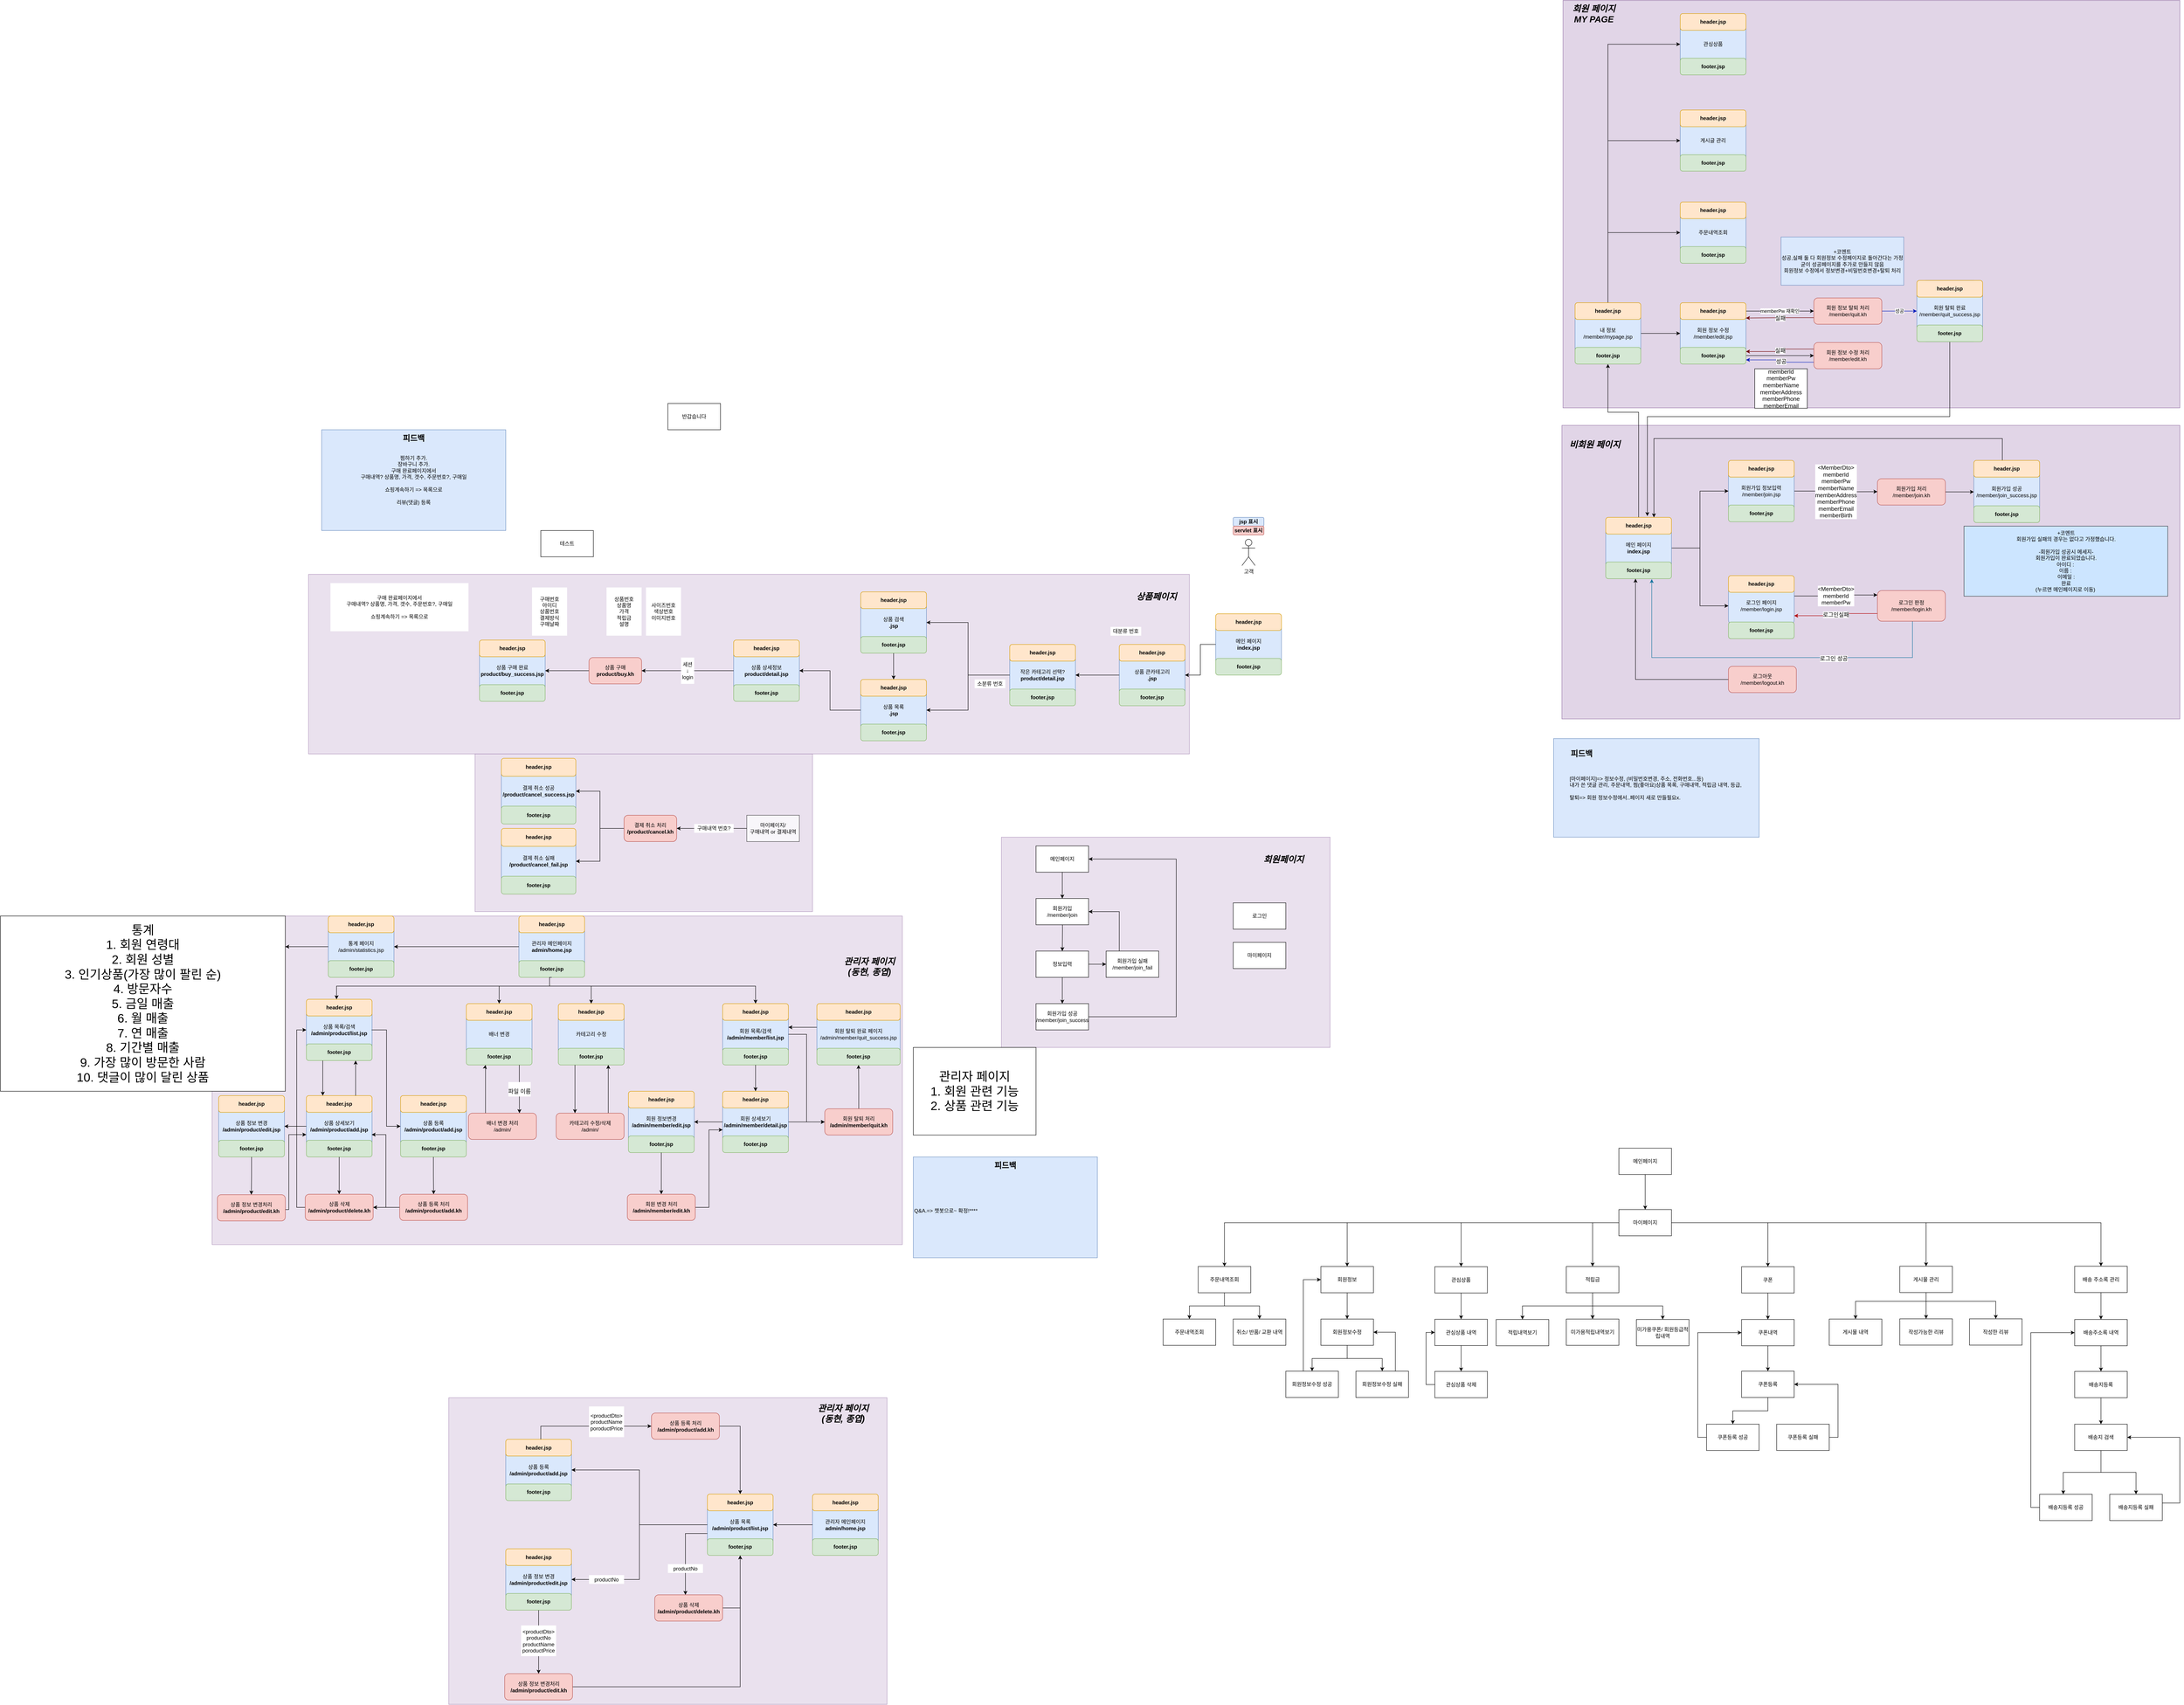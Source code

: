 <mxfile version="15.6.3" type="github" pages="2">
  <diagram id="Qz2jnDSqbCO0wh81Tfh0" name="페이지-1">
    <mxGraphModel dx="6103" dy="4037" grid="1" gridSize="10" guides="1" tooltips="1" connect="1" arrows="1" fold="1" page="1" pageScale="1" pageWidth="4681" pageHeight="3300" math="0" shadow="0">
      <root>
        <mxCell id="0" />
        <mxCell id="1" parent="0" />
        <mxCell id="igzkG3xdcDtwfUQrwRol-5" value="" style="rounded=0;whiteSpace=wrap;html=1;fillColor=#e1d5e7;strokeColor=#9673a6;" parent="1" vertex="1">
          <mxGeometry x="2872.5" y="-330" width="1407.5" height="930" as="geometry" />
        </mxCell>
        <mxCell id="g-1GEtVd8zstdlJ3TSSM-66" value="" style="rounded=0;whiteSpace=wrap;html=1;fontSize=13;strokeColor=#9673a6;fillColor=#e1d5e7;" parent="1" vertex="1">
          <mxGeometry x="2870" y="640" width="1410" height="670" as="geometry" />
        </mxCell>
        <mxCell id="U6f2KQfMnRt7XZP1r48C-14" value="" style="rounded=0;whiteSpace=wrap;html=1;fillColor=#e1d5e7;opacity=70;strokeColor=#9673a6;" parent="1" vertex="1">
          <mxGeometry x="1591" y="1580" width="750" height="480" as="geometry" />
        </mxCell>
        <mxCell id="EFu2T0pJuFqWACdUadC3-56" value="" style="rounded=0;whiteSpace=wrap;html=1;fillColor=#e1d5e7;opacity=70;strokeColor=#9673a6;" parent="1" vertex="1">
          <mxGeometry x="390" y="1390" width="770" height="360" as="geometry" />
        </mxCell>
        <mxCell id="EFu2T0pJuFqWACdUadC3-102" value="" style="endArrow=classic;html=1;rounded=0;edgeStyle=orthogonalEdgeStyle;entryX=1;entryY=0.5;entryDx=0;entryDy=0;startArrow=none;" parent="1" target="EFu2T0pJuFqWACdUadC3-50" edge="1">
          <mxGeometry width="50" height="50" relative="1" as="geometry">
            <mxPoint x="1010" y="1560" as="sourcePoint" />
            <mxPoint x="910" y="1630" as="targetPoint" />
            <Array as="points">
              <mxPoint x="1010" y="1560" />
            </Array>
          </mxGeometry>
        </mxCell>
        <mxCell id="EFu2T0pJuFqWACdUadC3-58" value="" style="rounded=0;whiteSpace=wrap;html=1;fillColor=#e1d5e7;opacity=70;strokeColor=#9673a6;" parent="1" vertex="1">
          <mxGeometry x="330" y="2859.5" width="1000" height="700" as="geometry" />
        </mxCell>
        <mxCell id="EFu2T0pJuFqWACdUadC3-57" value="" style="rounded=0;whiteSpace=wrap;html=1;fillColor=#e1d5e7;opacity=70;strokeColor=#9673a6;" parent="1" vertex="1">
          <mxGeometry x="10" y="980" width="2010" height="410" as="geometry" />
        </mxCell>
        <mxCell id="rVRHQzr7WuVmJmkBRJsp-1" value="고객" style="shape=umlActor;verticalLabelPosition=bottom;verticalAlign=top;html=1;outlineConnect=0;" parent="1" vertex="1">
          <mxGeometry x="2140" y="900" width="30" height="60" as="geometry" />
        </mxCell>
        <mxCell id="rVRHQzr7WuVmJmkBRJsp-4" value="" style="group;" parent="1" vertex="1" connectable="0">
          <mxGeometry x="2120" y="850" width="70" height="40" as="geometry" />
        </mxCell>
        <mxCell id="rVRHQzr7WuVmJmkBRJsp-2" value="&lt;b&gt;jsp 표시&lt;br&gt;&lt;/b&gt;" style="rounded=1;whiteSpace=wrap;html=1;fillColor=#dae8fc;strokeColor=#6c8ebf;" parent="rVRHQzr7WuVmJmkBRJsp-4" vertex="1">
          <mxGeometry width="70" height="20" as="geometry" />
        </mxCell>
        <mxCell id="rVRHQzr7WuVmJmkBRJsp-3" value="&lt;b&gt;servlet 표시&lt;br&gt;&lt;/b&gt;" style="rounded=1;whiteSpace=wrap;html=1;fillColor=#f8cecc;strokeColor=#b85450;" parent="rVRHQzr7WuVmJmkBRJsp-4" vertex="1">
          <mxGeometry y="20" width="70" height="20" as="geometry" />
        </mxCell>
        <mxCell id="rVRHQzr7WuVmJmkBRJsp-11" value="" style="group;" parent="1" vertex="1" connectable="0">
          <mxGeometry x="2080" y="1070" width="150" height="140" as="geometry" />
        </mxCell>
        <mxCell id="rVRHQzr7WuVmJmkBRJsp-7" value="메인 페이지&lt;br&gt;&lt;b&gt;index.jsp&lt;/b&gt;" style="rounded=1;whiteSpace=wrap;html=1;fillColor=#dae8fc;strokeColor=#6c8ebf;" parent="rVRHQzr7WuVmJmkBRJsp-11" vertex="1">
          <mxGeometry width="150" height="140" as="geometry" />
        </mxCell>
        <mxCell id="rVRHQzr7WuVmJmkBRJsp-8" value="&lt;b&gt;header.jsp&lt;/b&gt;" style="rounded=1;whiteSpace=wrap;html=1;fillColor=#ffe6cc;strokeColor=#d79b00;" parent="rVRHQzr7WuVmJmkBRJsp-11" vertex="1">
          <mxGeometry width="150" height="38.182" as="geometry" />
        </mxCell>
        <mxCell id="rVRHQzr7WuVmJmkBRJsp-9" value="&lt;b&gt;footer.jsp&lt;/b&gt;" style="rounded=1;whiteSpace=wrap;html=1;fillColor=#d5e8d4;strokeColor=#82b366;" parent="rVRHQzr7WuVmJmkBRJsp-11" vertex="1">
          <mxGeometry y="101.818" width="150" height="38.182" as="geometry" />
        </mxCell>
        <mxCell id="rVRHQzr7WuVmJmkBRJsp-12" value="" style="group;" parent="1" vertex="1" connectable="0">
          <mxGeometry x="1860" y="1140" width="150" height="140" as="geometry" />
        </mxCell>
        <mxCell id="rVRHQzr7WuVmJmkBRJsp-13" value="상품 큰카테고리&lt;br&gt;&lt;b&gt;.jsp&lt;/b&gt;" style="rounded=1;whiteSpace=wrap;html=1;fillColor=#dae8fc;strokeColor=#6c8ebf;" parent="rVRHQzr7WuVmJmkBRJsp-12" vertex="1">
          <mxGeometry width="150" height="140" as="geometry" />
        </mxCell>
        <mxCell id="rVRHQzr7WuVmJmkBRJsp-14" value="&lt;b&gt;header.jsp&lt;/b&gt;" style="rounded=1;whiteSpace=wrap;html=1;fillColor=#ffe6cc;strokeColor=#d79b00;" parent="rVRHQzr7WuVmJmkBRJsp-12" vertex="1">
          <mxGeometry width="150" height="38.182" as="geometry" />
        </mxCell>
        <mxCell id="rVRHQzr7WuVmJmkBRJsp-15" value="&lt;b&gt;footer.jsp&lt;/b&gt;" style="rounded=1;whiteSpace=wrap;html=1;fillColor=#d5e8d4;strokeColor=#82b366;" parent="rVRHQzr7WuVmJmkBRJsp-12" vertex="1">
          <mxGeometry y="101.818" width="150" height="38.182" as="geometry" />
        </mxCell>
        <mxCell id="rVRHQzr7WuVmJmkBRJsp-18" value="" style="group;" parent="1" vertex="1" connectable="0">
          <mxGeometry x="1270" y="1220" width="150" height="140" as="geometry" />
        </mxCell>
        <mxCell id="rVRHQzr7WuVmJmkBRJsp-19" value="상품 목록&lt;br&gt;&lt;b&gt;.jsp&lt;/b&gt;" style="rounded=1;whiteSpace=wrap;html=1;fillColor=#dae8fc;strokeColor=#6c8ebf;" parent="rVRHQzr7WuVmJmkBRJsp-18" vertex="1">
          <mxGeometry width="150" height="140" as="geometry" />
        </mxCell>
        <mxCell id="rVRHQzr7WuVmJmkBRJsp-20" value="&lt;b&gt;header.jsp&lt;/b&gt;" style="rounded=1;whiteSpace=wrap;html=1;fillColor=#ffe6cc;strokeColor=#d79b00;" parent="rVRHQzr7WuVmJmkBRJsp-18" vertex="1">
          <mxGeometry width="150" height="38.182" as="geometry" />
        </mxCell>
        <mxCell id="rVRHQzr7WuVmJmkBRJsp-21" value="&lt;b&gt;footer.jsp&lt;/b&gt;" style="rounded=1;whiteSpace=wrap;html=1;fillColor=#d5e8d4;strokeColor=#82b366;" parent="rVRHQzr7WuVmJmkBRJsp-18" vertex="1">
          <mxGeometry y="101.818" width="150" height="38.182" as="geometry" />
        </mxCell>
        <mxCell id="EFu2T0pJuFqWACdUadC3-80" style="edgeStyle=orthogonalEdgeStyle;rounded=0;orthogonalLoop=1;jettySize=auto;html=1;entryX=0.5;entryY=1;entryDx=0;entryDy=0;" parent="1" source="rVRHQzr7WuVmJmkBRJsp-28" target="EFu2T0pJuFqWACdUadC3-66" edge="1">
          <mxGeometry relative="1" as="geometry">
            <Array as="points">
              <mxPoint x="995" y="3339.5" />
            </Array>
          </mxGeometry>
        </mxCell>
        <mxCell id="rVRHQzr7WuVmJmkBRJsp-28" value="&lt;span&gt;상품 삭제&lt;/span&gt;&lt;br&gt;&lt;b&gt;/admin/product/delete.kh&lt;/b&gt;" style="rounded=1;whiteSpace=wrap;html=1;fillColor=#f8cecc;strokeColor=#b85450;" parent="1" vertex="1">
          <mxGeometry x="800" y="3309.5" width="155" height="60" as="geometry" />
        </mxCell>
        <mxCell id="rVRHQzr7WuVmJmkBRJsp-29" value="" style="group;" parent="1" vertex="1" connectable="0">
          <mxGeometry x="460" y="2954.5" width="150" height="140" as="geometry" />
        </mxCell>
        <mxCell id="rVRHQzr7WuVmJmkBRJsp-30" value="상품 등록&lt;br&gt;&lt;b&gt;/admin/product/add.jsp&lt;/b&gt;" style="rounded=1;whiteSpace=wrap;html=1;fillColor=#dae8fc;strokeColor=#6c8ebf;" parent="rVRHQzr7WuVmJmkBRJsp-29" vertex="1">
          <mxGeometry width="150" height="140" as="geometry" />
        </mxCell>
        <mxCell id="rVRHQzr7WuVmJmkBRJsp-31" value="&lt;b&gt;header.jsp&lt;/b&gt;" style="rounded=1;whiteSpace=wrap;html=1;fillColor=#ffe6cc;strokeColor=#d79b00;" parent="rVRHQzr7WuVmJmkBRJsp-29" vertex="1">
          <mxGeometry width="150" height="38.182" as="geometry" />
        </mxCell>
        <mxCell id="rVRHQzr7WuVmJmkBRJsp-32" value="&lt;b&gt;footer.jsp&lt;/b&gt;" style="rounded=1;whiteSpace=wrap;html=1;fillColor=#d5e8d4;strokeColor=#82b366;" parent="rVRHQzr7WuVmJmkBRJsp-29" vertex="1">
          <mxGeometry y="101.818" width="150" height="38.182" as="geometry" />
        </mxCell>
        <mxCell id="rVRHQzr7WuVmJmkBRJsp-33" value="" style="group;" parent="1" vertex="1" connectable="0">
          <mxGeometry x="460" y="3204.5" width="150" height="140" as="geometry" />
        </mxCell>
        <mxCell id="rVRHQzr7WuVmJmkBRJsp-34" value="상품 정보 변경&lt;br&gt;&lt;b&gt;/admin/product/edit.jsp&lt;/b&gt;" style="rounded=1;whiteSpace=wrap;html=1;fillColor=#dae8fc;strokeColor=#6c8ebf;" parent="rVRHQzr7WuVmJmkBRJsp-33" vertex="1">
          <mxGeometry width="150" height="140" as="geometry" />
        </mxCell>
        <mxCell id="rVRHQzr7WuVmJmkBRJsp-35" value="&lt;b&gt;header.jsp&lt;/b&gt;" style="rounded=1;whiteSpace=wrap;html=1;fillColor=#ffe6cc;strokeColor=#d79b00;" parent="rVRHQzr7WuVmJmkBRJsp-33" vertex="1">
          <mxGeometry width="150" height="38.182" as="geometry" />
        </mxCell>
        <mxCell id="rVRHQzr7WuVmJmkBRJsp-36" value="&lt;b&gt;footer.jsp&lt;/b&gt;" style="rounded=1;whiteSpace=wrap;html=1;fillColor=#d5e8d4;strokeColor=#82b366;" parent="rVRHQzr7WuVmJmkBRJsp-33" vertex="1">
          <mxGeometry y="101.818" width="150" height="38.182" as="geometry" />
        </mxCell>
        <mxCell id="rVRHQzr7WuVmJmkBRJsp-39" value="" style="group;" parent="1" vertex="1" connectable="0">
          <mxGeometry x="1610" y="1140" width="150" height="140" as="geometry" />
        </mxCell>
        <mxCell id="rVRHQzr7WuVmJmkBRJsp-40" value="작은 카테고리 선택?&lt;br&gt;&lt;b&gt;product/detail.jsp&lt;/b&gt;" style="rounded=1;whiteSpace=wrap;html=1;fillColor=#dae8fc;strokeColor=#6c8ebf;" parent="rVRHQzr7WuVmJmkBRJsp-39" vertex="1">
          <mxGeometry width="150" height="140" as="geometry" />
        </mxCell>
        <mxCell id="rVRHQzr7WuVmJmkBRJsp-41" value="&lt;b&gt;header.jsp&lt;/b&gt;" style="rounded=1;whiteSpace=wrap;html=1;fillColor=#ffe6cc;strokeColor=#d79b00;" parent="rVRHQzr7WuVmJmkBRJsp-39" vertex="1">
          <mxGeometry width="150" height="38.182" as="geometry" />
        </mxCell>
        <mxCell id="rVRHQzr7WuVmJmkBRJsp-42" value="&lt;b&gt;footer.jsp&lt;/b&gt;" style="rounded=1;whiteSpace=wrap;html=1;fillColor=#d5e8d4;strokeColor=#82b366;" parent="rVRHQzr7WuVmJmkBRJsp-39" vertex="1">
          <mxGeometry y="101.818" width="150" height="38.182" as="geometry" />
        </mxCell>
        <mxCell id="rVRHQzr7WuVmJmkBRJsp-43" value="" style="group;" parent="1" vertex="1" connectable="0">
          <mxGeometry x="980" y="1130" width="150" height="140" as="geometry" />
        </mxCell>
        <mxCell id="rVRHQzr7WuVmJmkBRJsp-44" value="상품 상세정보&lt;br&gt;&lt;b&gt;product/detail.jsp&lt;/b&gt;" style="rounded=1;whiteSpace=wrap;html=1;fillColor=#dae8fc;strokeColor=#6c8ebf;" parent="rVRHQzr7WuVmJmkBRJsp-43" vertex="1">
          <mxGeometry width="150" height="140" as="geometry" />
        </mxCell>
        <mxCell id="rVRHQzr7WuVmJmkBRJsp-45" value="&lt;b&gt;header.jsp&lt;/b&gt;" style="rounded=1;whiteSpace=wrap;html=1;fillColor=#ffe6cc;strokeColor=#d79b00;" parent="rVRHQzr7WuVmJmkBRJsp-43" vertex="1">
          <mxGeometry width="150" height="38.182" as="geometry" />
        </mxCell>
        <mxCell id="rVRHQzr7WuVmJmkBRJsp-46" value="&lt;b&gt;footer.jsp&lt;/b&gt;" style="rounded=1;whiteSpace=wrap;html=1;fillColor=#d5e8d4;strokeColor=#82b366;" parent="rVRHQzr7WuVmJmkBRJsp-43" vertex="1">
          <mxGeometry y="101.818" width="150" height="38.182" as="geometry" />
        </mxCell>
        <mxCell id="rVRHQzr7WuVmJmkBRJsp-53" style="edgeStyle=orthogonalEdgeStyle;rounded=0;orthogonalLoop=1;jettySize=auto;html=1;entryX=1;entryY=0.5;entryDx=0;entryDy=0;" parent="1" source="rVRHQzr7WuVmJmkBRJsp-13" target="rVRHQzr7WuVmJmkBRJsp-40" edge="1">
          <mxGeometry relative="1" as="geometry" />
        </mxCell>
        <mxCell id="rVRHQzr7WuVmJmkBRJsp-56" value="" style="group;" parent="1" vertex="1" connectable="0">
          <mxGeometry x="1270" y="1020" width="150" height="140" as="geometry" />
        </mxCell>
        <mxCell id="rVRHQzr7WuVmJmkBRJsp-57" value="상품 검색&lt;br&gt;&lt;b&gt;.jsp&lt;/b&gt;" style="rounded=1;whiteSpace=wrap;html=1;fillColor=#dae8fc;strokeColor=#6c8ebf;" parent="rVRHQzr7WuVmJmkBRJsp-56" vertex="1">
          <mxGeometry width="150" height="140" as="geometry" />
        </mxCell>
        <mxCell id="rVRHQzr7WuVmJmkBRJsp-58" value="&lt;b&gt;header.jsp&lt;/b&gt;" style="rounded=1;whiteSpace=wrap;html=1;fillColor=#ffe6cc;strokeColor=#d79b00;" parent="rVRHQzr7WuVmJmkBRJsp-56" vertex="1">
          <mxGeometry width="150" height="38.182" as="geometry" />
        </mxCell>
        <mxCell id="rVRHQzr7WuVmJmkBRJsp-59" value="&lt;b&gt;footer.jsp&lt;/b&gt;" style="rounded=1;whiteSpace=wrap;html=1;fillColor=#d5e8d4;strokeColor=#82b366;" parent="rVRHQzr7WuVmJmkBRJsp-56" vertex="1">
          <mxGeometry y="101.818" width="150" height="38.182" as="geometry" />
        </mxCell>
        <mxCell id="EFu2T0pJuFqWACdUadC3-1" style="edgeStyle=orthogonalEdgeStyle;rounded=0;orthogonalLoop=1;jettySize=auto;html=1;entryX=1;entryY=0.5;entryDx=0;entryDy=0;" parent="1" source="rVRHQzr7WuVmJmkBRJsp-19" target="rVRHQzr7WuVmJmkBRJsp-44" edge="1">
          <mxGeometry relative="1" as="geometry">
            <mxPoint x="1240" y="1200" as="targetPoint" />
          </mxGeometry>
        </mxCell>
        <mxCell id="EFu2T0pJuFqWACdUadC3-8" style="edgeStyle=orthogonalEdgeStyle;rounded=0;orthogonalLoop=1;jettySize=auto;html=1;entryX=1;entryY=0.5;entryDx=0;entryDy=0;" parent="1" source="EFu2T0pJuFqWACdUadC3-2" target="EFu2T0pJuFqWACdUadC3-4" edge="1">
          <mxGeometry relative="1" as="geometry" />
        </mxCell>
        <mxCell id="EFu2T0pJuFqWACdUadC3-2" value="&lt;span&gt;상품 구매&lt;/span&gt;&lt;br&gt;&lt;b&gt;product/buy.kh&lt;/b&gt;" style="rounded=1;whiteSpace=wrap;html=1;fillColor=#f8cecc;strokeColor=#b85450;" parent="1" vertex="1">
          <mxGeometry x="650" y="1170" width="120" height="60" as="geometry" />
        </mxCell>
        <mxCell id="EFu2T0pJuFqWACdUadC3-3" value="" style="group;" parent="1" vertex="1" connectable="0">
          <mxGeometry x="400" y="1130" width="150" height="140" as="geometry" />
        </mxCell>
        <mxCell id="EFu2T0pJuFqWACdUadC3-4" value="상품 구매 완료&lt;br&gt;&lt;b&gt;product/buy_success.jsp&lt;/b&gt;" style="rounded=1;whiteSpace=wrap;html=1;fillColor=#dae8fc;strokeColor=#6c8ebf;" parent="EFu2T0pJuFqWACdUadC3-3" vertex="1">
          <mxGeometry width="150" height="140" as="geometry" />
        </mxCell>
        <mxCell id="EFu2T0pJuFqWACdUadC3-5" value="&lt;b&gt;header.jsp&lt;/b&gt;" style="rounded=1;whiteSpace=wrap;html=1;fillColor=#ffe6cc;strokeColor=#d79b00;" parent="EFu2T0pJuFqWACdUadC3-3" vertex="1">
          <mxGeometry width="150" height="38.182" as="geometry" />
        </mxCell>
        <mxCell id="EFu2T0pJuFqWACdUadC3-6" value="&lt;b&gt;footer.jsp&lt;/b&gt;" style="rounded=1;whiteSpace=wrap;html=1;fillColor=#d5e8d4;strokeColor=#82b366;" parent="EFu2T0pJuFqWACdUadC3-3" vertex="1">
          <mxGeometry y="101.818" width="150" height="38.182" as="geometry" />
        </mxCell>
        <mxCell id="EFu2T0pJuFqWACdUadC3-7" style="edgeStyle=orthogonalEdgeStyle;rounded=0;orthogonalLoop=1;jettySize=auto;html=1;" parent="1" source="rVRHQzr7WuVmJmkBRJsp-44" target="EFu2T0pJuFqWACdUadC3-2" edge="1">
          <mxGeometry relative="1" as="geometry" />
        </mxCell>
        <mxCell id="EFu2T0pJuFqWACdUadC3-29" value="상품번호&lt;br&gt;상품명&lt;br&gt;가격&lt;br&gt;적립금&lt;br&gt;설명&lt;br&gt;" style="text;html=1;align=center;verticalAlign=middle;whiteSpace=wrap;rounded=0;fillColor=default;" parent="1" vertex="1">
          <mxGeometry x="690" y="1010" width="80" height="110" as="geometry" />
        </mxCell>
        <mxCell id="EFu2T0pJuFqWACdUadC3-30" value="사이즈번호&lt;br&gt;색상번호&lt;br&gt;이미지번호" style="text;html=1;align=center;verticalAlign=middle;whiteSpace=wrap;rounded=0;fillColor=default;" parent="1" vertex="1">
          <mxGeometry x="780" y="1010" width="80" height="110" as="geometry" />
        </mxCell>
        <mxCell id="EFu2T0pJuFqWACdUadC3-31" value="구매번호&lt;br&gt;아이디&lt;br&gt;상품번호&lt;br&gt;결제방식&lt;br&gt;구매날짜" style="text;html=1;align=center;verticalAlign=middle;whiteSpace=wrap;rounded=0;fillColor=default;" parent="1" vertex="1">
          <mxGeometry x="520" y="1010" width="80" height="110" as="geometry" />
        </mxCell>
        <mxCell id="EFu2T0pJuFqWACdUadC3-42" value="" style="group;" parent="1" vertex="1" connectable="0">
          <mxGeometry x="450" y="1400" width="170" height="150" as="geometry" />
        </mxCell>
        <mxCell id="EFu2T0pJuFqWACdUadC3-43" value="결제 취소 성공&lt;br&gt;&lt;b&gt;/product/cancel_success.jsp&lt;/b&gt;" style="rounded=1;whiteSpace=wrap;html=1;fillColor=#dae8fc;strokeColor=#6c8ebf;" parent="EFu2T0pJuFqWACdUadC3-42" vertex="1">
          <mxGeometry width="170" height="150" as="geometry" />
        </mxCell>
        <mxCell id="EFu2T0pJuFqWACdUadC3-44" value="&lt;b&gt;header.jsp&lt;/b&gt;" style="rounded=1;whiteSpace=wrap;html=1;fillColor=#ffe6cc;strokeColor=#d79b00;" parent="EFu2T0pJuFqWACdUadC3-42" vertex="1">
          <mxGeometry width="170" height="40.909" as="geometry" />
        </mxCell>
        <mxCell id="EFu2T0pJuFqWACdUadC3-45" value="&lt;b&gt;footer.jsp&lt;/b&gt;" style="rounded=1;whiteSpace=wrap;html=1;fillColor=#d5e8d4;strokeColor=#82b366;" parent="EFu2T0pJuFqWACdUadC3-42" vertex="1">
          <mxGeometry y="109.091" width="170" height="40.909" as="geometry" />
        </mxCell>
        <mxCell id="EFu2T0pJuFqWACdUadC3-46" value="" style="group;" parent="1" vertex="1" connectable="0">
          <mxGeometry x="450" y="1560" width="170" height="150" as="geometry" />
        </mxCell>
        <mxCell id="EFu2T0pJuFqWACdUadC3-47" value="결제 취소 실패&lt;br&gt;&lt;b&gt;/product/cancel_fail.jsp&lt;/b&gt;" style="rounded=1;whiteSpace=wrap;html=1;fillColor=#dae8fc;strokeColor=#6c8ebf;" parent="EFu2T0pJuFqWACdUadC3-46" vertex="1">
          <mxGeometry width="170" height="150" as="geometry" />
        </mxCell>
        <mxCell id="EFu2T0pJuFqWACdUadC3-48" value="&lt;b&gt;header.jsp&lt;/b&gt;" style="rounded=1;whiteSpace=wrap;html=1;fillColor=#ffe6cc;strokeColor=#d79b00;" parent="EFu2T0pJuFqWACdUadC3-46" vertex="1">
          <mxGeometry width="170" height="40.909" as="geometry" />
        </mxCell>
        <mxCell id="EFu2T0pJuFqWACdUadC3-49" value="&lt;b&gt;footer.jsp&lt;/b&gt;" style="rounded=1;whiteSpace=wrap;html=1;fillColor=#d5e8d4;strokeColor=#82b366;" parent="EFu2T0pJuFqWACdUadC3-46" vertex="1">
          <mxGeometry y="109.091" width="170" height="40.909" as="geometry" />
        </mxCell>
        <mxCell id="EFu2T0pJuFqWACdUadC3-51" style="edgeStyle=orthogonalEdgeStyle;rounded=0;orthogonalLoop=1;jettySize=auto;html=1;entryX=1;entryY=0.5;entryDx=0;entryDy=0;" parent="1" source="EFu2T0pJuFqWACdUadC3-50" target="EFu2T0pJuFqWACdUadC3-43" edge="1">
          <mxGeometry relative="1" as="geometry" />
        </mxCell>
        <mxCell id="EFu2T0pJuFqWACdUadC3-52" style="edgeStyle=orthogonalEdgeStyle;rounded=0;orthogonalLoop=1;jettySize=auto;html=1;" parent="1" source="EFu2T0pJuFqWACdUadC3-50" target="EFu2T0pJuFqWACdUadC3-47" edge="1">
          <mxGeometry relative="1" as="geometry" />
        </mxCell>
        <mxCell id="EFu2T0pJuFqWACdUadC3-50" value="결제 취소 처리&lt;br&gt;&lt;b&gt;/product/cancel.kh&lt;/b&gt;" style="rounded=1;whiteSpace=wrap;html=1;fillColor=#f8cecc;strokeColor=#b85450;" parent="1" vertex="1">
          <mxGeometry x="730" y="1530" width="120" height="60" as="geometry" />
        </mxCell>
        <mxCell id="EFu2T0pJuFqWACdUadC3-53" value="세션&lt;br&gt;↓&lt;br&gt;login" style="text;html=1;align=center;verticalAlign=middle;whiteSpace=wrap;rounded=0;fillColor=default;" parent="1" vertex="1">
          <mxGeometry x="860" y="1170" width="30" height="60" as="geometry" />
        </mxCell>
        <mxCell id="EFu2T0pJuFqWACdUadC3-59" value="" style="group;" parent="1" vertex="1" connectable="0">
          <mxGeometry x="1160" y="3079.5" width="150" height="140" as="geometry" />
        </mxCell>
        <mxCell id="EFu2T0pJuFqWACdUadC3-60" value="관리자 메인페이지&lt;br&gt;&lt;b&gt;admin/home.jsp&lt;/b&gt;" style="rounded=1;whiteSpace=wrap;html=1;fillColor=#dae8fc;strokeColor=#6c8ebf;" parent="EFu2T0pJuFqWACdUadC3-59" vertex="1">
          <mxGeometry width="150" height="140" as="geometry" />
        </mxCell>
        <mxCell id="EFu2T0pJuFqWACdUadC3-61" value="&lt;b&gt;header.jsp&lt;/b&gt;" style="rounded=1;whiteSpace=wrap;html=1;fillColor=#ffe6cc;strokeColor=#d79b00;" parent="EFu2T0pJuFqWACdUadC3-59" vertex="1">
          <mxGeometry width="150" height="38.182" as="geometry" />
        </mxCell>
        <mxCell id="EFu2T0pJuFqWACdUadC3-62" value="&lt;b&gt;footer.jsp&lt;/b&gt;" style="rounded=1;whiteSpace=wrap;html=1;fillColor=#d5e8d4;strokeColor=#82b366;" parent="EFu2T0pJuFqWACdUadC3-59" vertex="1">
          <mxGeometry y="101.818" width="150" height="38.182" as="geometry" />
        </mxCell>
        <mxCell id="EFu2T0pJuFqWACdUadC3-63" value="" style="group;" parent="1" vertex="1" connectable="0">
          <mxGeometry x="920" y="3079.5" width="150" height="140" as="geometry" />
        </mxCell>
        <mxCell id="EFu2T0pJuFqWACdUadC3-64" value="상품 목록&lt;br&gt;&lt;b&gt;/admin/product/list.jsp&lt;/b&gt;" style="rounded=1;whiteSpace=wrap;html=1;fillColor=#dae8fc;strokeColor=#6c8ebf;" parent="EFu2T0pJuFqWACdUadC3-63" vertex="1">
          <mxGeometry width="150" height="140" as="geometry" />
        </mxCell>
        <mxCell id="EFu2T0pJuFqWACdUadC3-65" value="&lt;b&gt;header.jsp&lt;/b&gt;" style="rounded=1;whiteSpace=wrap;html=1;fillColor=#ffe6cc;strokeColor=#d79b00;" parent="EFu2T0pJuFqWACdUadC3-63" vertex="1">
          <mxGeometry width="150" height="38.182" as="geometry" />
        </mxCell>
        <mxCell id="EFu2T0pJuFqWACdUadC3-66" value="&lt;b&gt;footer.jsp&lt;/b&gt;" style="rounded=1;whiteSpace=wrap;html=1;fillColor=#d5e8d4;strokeColor=#82b366;" parent="EFu2T0pJuFqWACdUadC3-63" vertex="1">
          <mxGeometry y="101.818" width="150" height="38.182" as="geometry" />
        </mxCell>
        <mxCell id="EFu2T0pJuFqWACdUadC3-67" style="edgeStyle=orthogonalEdgeStyle;rounded=0;orthogonalLoop=1;jettySize=auto;html=1;entryX=1;entryY=0.5;entryDx=0;entryDy=0;" parent="1" source="EFu2T0pJuFqWACdUadC3-60" target="EFu2T0pJuFqWACdUadC3-64" edge="1">
          <mxGeometry relative="1" as="geometry" />
        </mxCell>
        <mxCell id="EFu2T0pJuFqWACdUadC3-70" style="edgeStyle=orthogonalEdgeStyle;rounded=0;orthogonalLoop=1;jettySize=auto;html=1;entryX=1;entryY=0.5;entryDx=0;entryDy=0;" parent="1" source="EFu2T0pJuFqWACdUadC3-64" target="rVRHQzr7WuVmJmkBRJsp-30" edge="1">
          <mxGeometry relative="1" as="geometry" />
        </mxCell>
        <mxCell id="EFu2T0pJuFqWACdUadC3-71" style="edgeStyle=orthogonalEdgeStyle;rounded=0;orthogonalLoop=1;jettySize=auto;html=1;entryX=1;entryY=0.5;entryDx=0;entryDy=0;" parent="1" source="EFu2T0pJuFqWACdUadC3-64" target="rVRHQzr7WuVmJmkBRJsp-34" edge="1">
          <mxGeometry relative="1" as="geometry" />
        </mxCell>
        <mxCell id="EFu2T0pJuFqWACdUadC3-79" style="edgeStyle=orthogonalEdgeStyle;rounded=0;orthogonalLoop=1;jettySize=auto;html=1;entryX=0.5;entryY=1;entryDx=0;entryDy=0;" parent="1" source="EFu2T0pJuFqWACdUadC3-72" target="EFu2T0pJuFqWACdUadC3-66" edge="1">
          <mxGeometry relative="1" as="geometry" />
        </mxCell>
        <mxCell id="EFu2T0pJuFqWACdUadC3-72" value="&lt;span&gt;상품 정보 변경처리&lt;/span&gt;&lt;br&gt;&lt;b&gt;/admin/product/edit.kh&lt;/b&gt;" style="rounded=1;whiteSpace=wrap;html=1;fillColor=#f8cecc;strokeColor=#b85450;" parent="1" vertex="1">
          <mxGeometry x="457.5" y="3489.5" width="155" height="60" as="geometry" />
        </mxCell>
        <mxCell id="EFu2T0pJuFqWACdUadC3-74" style="edgeStyle=orthogonalEdgeStyle;rounded=0;orthogonalLoop=1;jettySize=auto;html=1;entryX=0.5;entryY=0;entryDx=0;entryDy=0;" parent="1" source="rVRHQzr7WuVmJmkBRJsp-34" target="EFu2T0pJuFqWACdUadC3-72" edge="1">
          <mxGeometry relative="1" as="geometry" />
        </mxCell>
        <mxCell id="EFu2T0pJuFqWACdUadC3-75" style="edgeStyle=orthogonalEdgeStyle;rounded=0;orthogonalLoop=1;jettySize=auto;html=1;" parent="1" source="EFu2T0pJuFqWACdUadC3-64" target="rVRHQzr7WuVmJmkBRJsp-28" edge="1">
          <mxGeometry relative="1" as="geometry">
            <Array as="points">
              <mxPoint x="870" y="3169.5" />
            </Array>
          </mxGeometry>
        </mxCell>
        <mxCell id="EFu2T0pJuFqWACdUadC3-78" value="&amp;lt;productDto&amp;gt;&lt;br&gt;productNo&lt;br&gt;productName&lt;br&gt;poroductPrice" style="text;html=1;align=center;verticalAlign=middle;whiteSpace=wrap;rounded=0;fillColor=default;" parent="1" vertex="1">
          <mxGeometry x="495" y="3379.5" width="80" height="70" as="geometry" />
        </mxCell>
        <mxCell id="EFu2T0pJuFqWACdUadC3-81" value="productNo" style="text;html=1;align=center;verticalAlign=middle;whiteSpace=wrap;rounded=0;fillColor=default;" parent="1" vertex="1">
          <mxGeometry x="830" y="3239.5" width="80" height="20" as="geometry" />
        </mxCell>
        <mxCell id="EFu2T0pJuFqWACdUadC3-83" value="productNo" style="text;html=1;align=center;verticalAlign=middle;whiteSpace=wrap;rounded=0;fillColor=default;" parent="1" vertex="1">
          <mxGeometry x="650" y="3264.5" width="80" height="20" as="geometry" />
        </mxCell>
        <mxCell id="EFu2T0pJuFqWACdUadC3-88" style="edgeStyle=orthogonalEdgeStyle;rounded=0;orthogonalLoop=1;jettySize=auto;html=1;entryX=0.5;entryY=0;entryDx=0;entryDy=0;" parent="1" source="EFu2T0pJuFqWACdUadC3-84" target="EFu2T0pJuFqWACdUadC3-65" edge="1">
          <mxGeometry relative="1" as="geometry">
            <Array as="points">
              <mxPoint x="995" y="2924.5" />
            </Array>
          </mxGeometry>
        </mxCell>
        <mxCell id="EFu2T0pJuFqWACdUadC3-84" value="&lt;span&gt;상품 등록 처리&lt;/span&gt;&lt;br&gt;&lt;b&gt;/admin/product/add.kh&lt;/b&gt;" style="rounded=1;whiteSpace=wrap;html=1;fillColor=#f8cecc;strokeColor=#b85450;" parent="1" vertex="1">
          <mxGeometry x="792.5" y="2894.5" width="155" height="60" as="geometry" />
        </mxCell>
        <mxCell id="EFu2T0pJuFqWACdUadC3-85" style="edgeStyle=orthogonalEdgeStyle;rounded=0;orthogonalLoop=1;jettySize=auto;html=1;" parent="1" source="rVRHQzr7WuVmJmkBRJsp-30" target="EFu2T0pJuFqWACdUadC3-84" edge="1">
          <mxGeometry relative="1" as="geometry">
            <Array as="points">
              <mxPoint x="540" y="2924.5" />
            </Array>
          </mxGeometry>
        </mxCell>
        <mxCell id="EFu2T0pJuFqWACdUadC3-87" value="&amp;lt;productDto&amp;gt;&lt;br&gt;productName&lt;br&gt;poroductPrice" style="text;html=1;align=center;verticalAlign=middle;whiteSpace=wrap;rounded=0;fillColor=default;" parent="1" vertex="1">
          <mxGeometry x="650" y="2879.5" width="80" height="70" as="geometry" />
        </mxCell>
        <mxCell id="EFu2T0pJuFqWACdUadC3-89" style="edgeStyle=orthogonalEdgeStyle;rounded=0;orthogonalLoop=1;jettySize=auto;html=1;" parent="1" source="rVRHQzr7WuVmJmkBRJsp-57" target="rVRHQzr7WuVmJmkBRJsp-20" edge="1">
          <mxGeometry relative="1" as="geometry" />
        </mxCell>
        <mxCell id="EFu2T0pJuFqWACdUadC3-90" style="edgeStyle=orthogonalEdgeStyle;rounded=0;orthogonalLoop=1;jettySize=auto;html=1;entryX=1;entryY=0.5;entryDx=0;entryDy=0;" parent="1" source="rVRHQzr7WuVmJmkBRJsp-40" target="rVRHQzr7WuVmJmkBRJsp-19" edge="1">
          <mxGeometry relative="1" as="geometry" />
        </mxCell>
        <mxCell id="EFu2T0pJuFqWACdUadC3-91" style="edgeStyle=orthogonalEdgeStyle;rounded=0;orthogonalLoop=1;jettySize=auto;html=1;entryX=1;entryY=0.5;entryDx=0;entryDy=0;" parent="1" source="rVRHQzr7WuVmJmkBRJsp-40" target="rVRHQzr7WuVmJmkBRJsp-57" edge="1">
          <mxGeometry relative="1" as="geometry" />
        </mxCell>
        <mxCell id="EFu2T0pJuFqWACdUadC3-92" style="edgeStyle=orthogonalEdgeStyle;rounded=0;orthogonalLoop=1;jettySize=auto;html=1;entryX=1;entryY=0.5;entryDx=0;entryDy=0;" parent="1" source="rVRHQzr7WuVmJmkBRJsp-7" target="rVRHQzr7WuVmJmkBRJsp-13" edge="1">
          <mxGeometry relative="1" as="geometry" />
        </mxCell>
        <mxCell id="EFu2T0pJuFqWACdUadC3-93" value="&lt;font size=&quot;1&quot;&gt;&lt;b&gt;&lt;i style=&quot;font-size: 20px&quot;&gt;상품페이지&lt;/i&gt;&lt;/b&gt;&lt;/font&gt;" style="text;html=1;strokeColor=none;fillColor=none;align=center;verticalAlign=middle;whiteSpace=wrap;rounded=0;" parent="1" vertex="1">
          <mxGeometry x="1890" y="1010" width="110" height="40" as="geometry" />
        </mxCell>
        <mxCell id="EFu2T0pJuFqWACdUadC3-94" value="&lt;font size=&quot;1&quot;&gt;&lt;b&gt;&lt;i style=&quot;font-size: 20px&quot;&gt;관리자 페이지&lt;br&gt;(동현, 종엽)&lt;br&gt;&lt;/i&gt;&lt;/b&gt;&lt;/font&gt;" style="text;html=1;strokeColor=none;fillColor=none;align=center;verticalAlign=middle;whiteSpace=wrap;rounded=0;" parent="1" vertex="1">
          <mxGeometry x="1140" y="2869.5" width="180" height="50" as="geometry" />
        </mxCell>
        <mxCell id="EFu2T0pJuFqWACdUadC3-101" value="구매내역 번호?" style="text;html=1;align=center;verticalAlign=middle;whiteSpace=wrap;rounded=0;fillColor=default;" parent="1" vertex="1">
          <mxGeometry x="890" y="1550" width="90" height="20" as="geometry" />
        </mxCell>
        <mxCell id="EFu2T0pJuFqWACdUadC3-105" value="마이페이지/&lt;br&gt;구매내역 or 결제내역" style="rounded=0;whiteSpace=wrap;html=1;fillColor=default;gradientColor=none;opacity=70;" parent="1" vertex="1">
          <mxGeometry x="1010" y="1530" width="120" height="60" as="geometry" />
        </mxCell>
        <mxCell id="EFu2T0pJuFqWACdUadC3-107" value="대분류 번호" style="text;html=1;align=center;verticalAlign=middle;whiteSpace=wrap;rounded=0;fillColor=default;" parent="1" vertex="1">
          <mxGeometry x="1840" y="1100" width="70" height="20" as="geometry" />
        </mxCell>
        <mxCell id="EFu2T0pJuFqWACdUadC3-108" value="소분류 번호" style="text;html=1;align=center;verticalAlign=middle;whiteSpace=wrap;rounded=0;fillColor=default;" parent="1" vertex="1">
          <mxGeometry x="1530" y="1220" width="70" height="20" as="geometry" />
        </mxCell>
        <mxCell id="U6f2KQfMnRt7XZP1r48C-1" value="" style="edgeStyle=orthogonalEdgeStyle;rounded=0;orthogonalLoop=1;jettySize=auto;html=1;" parent="1" target="U6f2KQfMnRt7XZP1r48C-5" edge="1">
          <mxGeometry relative="1" as="geometry">
            <mxPoint x="1730" y="1740" as="sourcePoint" />
          </mxGeometry>
        </mxCell>
        <mxCell id="U6f2KQfMnRt7XZP1r48C-2" value="회원가입&lt;br&gt;/member/join" style="rounded=0;whiteSpace=wrap;html=1;" parent="1" vertex="1">
          <mxGeometry x="1670" y="1720" width="120" height="60" as="geometry" />
        </mxCell>
        <mxCell id="U6f2KQfMnRt7XZP1r48C-3" value="" style="edgeStyle=orthogonalEdgeStyle;rounded=0;orthogonalLoop=1;jettySize=auto;html=1;" parent="1" source="U6f2KQfMnRt7XZP1r48C-5" target="U6f2KQfMnRt7XZP1r48C-7" edge="1">
          <mxGeometry relative="1" as="geometry" />
        </mxCell>
        <mxCell id="U6f2KQfMnRt7XZP1r48C-4" value="" style="edgeStyle=orthogonalEdgeStyle;rounded=0;orthogonalLoop=1;jettySize=auto;html=1;" parent="1" source="U6f2KQfMnRt7XZP1r48C-5" target="U6f2KQfMnRt7XZP1r48C-11" edge="1">
          <mxGeometry relative="1" as="geometry" />
        </mxCell>
        <mxCell id="U6f2KQfMnRt7XZP1r48C-5" value="정보입력" style="rounded=0;whiteSpace=wrap;html=1;" parent="1" vertex="1">
          <mxGeometry x="1670" y="1840" width="120" height="60" as="geometry" />
        </mxCell>
        <mxCell id="U6f2KQfMnRt7XZP1r48C-6" style="edgeStyle=orthogonalEdgeStyle;rounded=0;orthogonalLoop=1;jettySize=auto;html=1;exitX=1;exitY=0.25;exitDx=0;exitDy=0;entryX=1;entryY=0.5;entryDx=0;entryDy=0;" parent="1" source="U6f2KQfMnRt7XZP1r48C-7" target="U6f2KQfMnRt7XZP1r48C-9" edge="1">
          <mxGeometry relative="1" as="geometry">
            <Array as="points">
              <mxPoint x="1790" y="1990" />
              <mxPoint x="1990" y="1990" />
              <mxPoint x="1990" y="1630" />
            </Array>
          </mxGeometry>
        </mxCell>
        <mxCell id="U6f2KQfMnRt7XZP1r48C-7" value="회원가입 성공&lt;br&gt;/member/join_success" style="rounded=0;whiteSpace=wrap;html=1;" parent="1" vertex="1">
          <mxGeometry x="1670" y="1960" width="120" height="60" as="geometry" />
        </mxCell>
        <mxCell id="U6f2KQfMnRt7XZP1r48C-8" value="" style="edgeStyle=orthogonalEdgeStyle;rounded=0;orthogonalLoop=1;jettySize=auto;html=1;" parent="1" source="U6f2KQfMnRt7XZP1r48C-9" target="U6f2KQfMnRt7XZP1r48C-2" edge="1">
          <mxGeometry relative="1" as="geometry" />
        </mxCell>
        <mxCell id="U6f2KQfMnRt7XZP1r48C-9" value="메인페이지" style="rounded=0;whiteSpace=wrap;html=1;" parent="1" vertex="1">
          <mxGeometry x="1670" y="1600" width="120" height="60" as="geometry" />
        </mxCell>
        <mxCell id="U6f2KQfMnRt7XZP1r48C-10" style="edgeStyle=orthogonalEdgeStyle;rounded=0;orthogonalLoop=1;jettySize=auto;html=1;exitX=0.25;exitY=0;exitDx=0;exitDy=0;entryX=1;entryY=0.5;entryDx=0;entryDy=0;" parent="1" source="U6f2KQfMnRt7XZP1r48C-11" target="U6f2KQfMnRt7XZP1r48C-2" edge="1">
          <mxGeometry relative="1" as="geometry" />
        </mxCell>
        <mxCell id="U6f2KQfMnRt7XZP1r48C-11" value="회원가입 실패&lt;br&gt;/member/join_fail" style="rounded=0;whiteSpace=wrap;html=1;" parent="1" vertex="1">
          <mxGeometry x="1830" y="1840" width="120" height="60" as="geometry" />
        </mxCell>
        <mxCell id="U6f2KQfMnRt7XZP1r48C-12" value="로그인" style="rounded=0;whiteSpace=wrap;html=1;" parent="1" vertex="1">
          <mxGeometry x="2120" y="1730" width="120" height="60" as="geometry" />
        </mxCell>
        <mxCell id="U6f2KQfMnRt7XZP1r48C-13" value="마이페이지" style="rounded=0;whiteSpace=wrap;html=1;" parent="1" vertex="1">
          <mxGeometry x="2120" y="1820" width="120" height="60" as="geometry" />
        </mxCell>
        <mxCell id="U6f2KQfMnRt7XZP1r48C-15" value="&lt;span style=&quot;font-size: 20px&quot;&gt;&lt;b&gt;&lt;i&gt;회원페이지&lt;br&gt;&lt;/i&gt;&lt;/b&gt;&lt;/span&gt;" style="text;html=1;strokeColor=none;fillColor=none;align=center;verticalAlign=middle;whiteSpace=wrap;rounded=0;" parent="1" vertex="1">
          <mxGeometry x="2180" y="1610" width="110" height="40" as="geometry" />
        </mxCell>
        <mxCell id="5axvOgD40YXNxJrGcV0U-1" value="테스트&lt;br&gt;" style="rounded=0;whiteSpace=wrap;html=1;" parent="1" vertex="1">
          <mxGeometry x="540" y="880" width="120" height="60" as="geometry" />
        </mxCell>
        <mxCell id="IfJtfd-UUVW23JmOmQjw-1" value="반갑습니다" style="rounded=0;whiteSpace=wrap;html=1;" parent="1" vertex="1">
          <mxGeometry x="830" y="590" width="120" height="60" as="geometry" />
        </mxCell>
        <mxCell id="xCG84vQOXP1pj_ETz9sv-1" value="구매 완료페이지에서&lt;br&gt;구매내역? 상품명, 가격, 갯수, 주문번호?, 구매일&lt;br&gt;&lt;br&gt;쇼핑계속하기 =&amp;gt; 목록으로" style="text;html=1;align=center;verticalAlign=middle;whiteSpace=wrap;rounded=0;fillColor=default;" parent="1" vertex="1">
          <mxGeometry x="60" y="1000" width="315" height="110" as="geometry" />
        </mxCell>
        <mxCell id="xCG84vQOXP1pj_ETz9sv-2" value="찜하기 추가.&lt;br&gt;장바구니 추가.&lt;br&gt;구매 완료페이지에서&lt;br&gt;구매내역? 상품명, 가격, 갯수, 주문번호?, 구매일&lt;br&gt;&lt;br&gt;쇼핑계속하기 =&amp;gt; 목록으로&lt;br&gt;&lt;br&gt;리뷰(댓글) 등록" style="text;html=1;align=center;verticalAlign=middle;whiteSpace=wrap;rounded=0;fillColor=#dae8fc;strokeColor=#6c8ebf;" parent="1" vertex="1">
          <mxGeometry x="40" y="650" width="420" height="230" as="geometry" />
        </mxCell>
        <mxCell id="xCG84vQOXP1pj_ETz9sv-3" value="&lt;b&gt;&lt;font style=&quot;font-size: 18px&quot;&gt;피드백&lt;/font&gt;&lt;/b&gt;" style="text;html=1;align=center;verticalAlign=middle;whiteSpace=wrap;rounded=0;fillColor=none;" parent="1" vertex="1">
          <mxGeometry x="205" y="660" width="90" height="20" as="geometry" />
        </mxCell>
        <mxCell id="xCG84vQOXP1pj_ETz9sv-5" value="&lt;div style=&quot;text-align: left&quot;&gt;&lt;span&gt;[마이페이지]=&amp;gt; 정보수정, (비밀번호변경, 주소, 전화번호...등)&lt;/span&gt;&lt;/div&gt;&lt;div style=&quot;text-align: left&quot;&gt;&lt;span&gt;내가 쓴 댓글 관리, 주문내역, 찜(좋아요)상품 목록, 구매내역, 적립금 내역, 등급,&amp;nbsp;&lt;br&gt;&lt;br&gt;탈퇴=&amp;gt; 회원 정보수정에서..페이지 새로 만들필요x.&lt;/span&gt;&lt;/div&gt;" style="text;html=1;align=center;verticalAlign=middle;whiteSpace=wrap;rounded=0;fillColor=#dae8fc;strokeColor=#6c8ebf;" parent="1" vertex="1">
          <mxGeometry x="2851" y="1355" width="469" height="225" as="geometry" />
        </mxCell>
        <mxCell id="xCG84vQOXP1pj_ETz9sv-6" value="&lt;b&gt;&lt;font style=&quot;font-size: 18px&quot;&gt;피드백&lt;/font&gt;&lt;/b&gt;" style="text;html=1;align=center;verticalAlign=middle;whiteSpace=wrap;rounded=0;fillColor=none;" parent="1" vertex="1">
          <mxGeometry x="2870" y="1380" width="90" height="20" as="geometry" />
        </mxCell>
        <mxCell id="pEAAFQWTU6yU-ydiQ5A0-1" value="" style="edgeStyle=orthogonalEdgeStyle;rounded=0;orthogonalLoop=1;jettySize=auto;html=1;" parent="1" source="pEAAFQWTU6yU-ydiQ5A0-2" target="pEAAFQWTU6yU-ydiQ5A0-10" edge="1">
          <mxGeometry relative="1" as="geometry" />
        </mxCell>
        <mxCell id="pEAAFQWTU6yU-ydiQ5A0-2" value="메인페이지" style="rounded=0;whiteSpace=wrap;html=1;" parent="1" vertex="1">
          <mxGeometry x="3000" y="2290" width="120" height="60" as="geometry" />
        </mxCell>
        <mxCell id="pEAAFQWTU6yU-ydiQ5A0-3" value="" style="edgeStyle=orthogonalEdgeStyle;rounded=0;orthogonalLoop=1;jettySize=auto;html=1;" parent="1" source="pEAAFQWTU6yU-ydiQ5A0-10" target="pEAAFQWTU6yU-ydiQ5A0-13" edge="1">
          <mxGeometry relative="1" as="geometry">
            <Array as="points">
              <mxPoint x="2100" y="2460" />
            </Array>
          </mxGeometry>
        </mxCell>
        <mxCell id="pEAAFQWTU6yU-ydiQ5A0-4" style="edgeStyle=orthogonalEdgeStyle;rounded=0;orthogonalLoop=1;jettySize=auto;html=1;exitX=0;exitY=0.5;exitDx=0;exitDy=0;entryX=0.5;entryY=0;entryDx=0;entryDy=0;" parent="1" source="pEAAFQWTU6yU-ydiQ5A0-10" target="pEAAFQWTU6yU-ydiQ5A0-15" edge="1">
          <mxGeometry relative="1" as="geometry" />
        </mxCell>
        <mxCell id="pEAAFQWTU6yU-ydiQ5A0-5" style="edgeStyle=orthogonalEdgeStyle;rounded=0;orthogonalLoop=1;jettySize=auto;html=1;exitX=0;exitY=0.5;exitDx=0;exitDy=0;" parent="1" source="pEAAFQWTU6yU-ydiQ5A0-10" target="pEAAFQWTU6yU-ydiQ5A0-17" edge="1">
          <mxGeometry relative="1" as="geometry" />
        </mxCell>
        <mxCell id="pEAAFQWTU6yU-ydiQ5A0-6" style="edgeStyle=orthogonalEdgeStyle;rounded=0;orthogonalLoop=1;jettySize=auto;html=1;exitX=0.5;exitY=1;exitDx=0;exitDy=0;entryX=0.5;entryY=0;entryDx=0;entryDy=0;exitPerimeter=0;" parent="1" source="pEAAFQWTU6yU-ydiQ5A0-10" target="pEAAFQWTU6yU-ydiQ5A0-22" edge="1">
          <mxGeometry relative="1" as="geometry">
            <Array as="points">
              <mxPoint x="3060" y="2460" />
              <mxPoint x="2940" y="2460" />
            </Array>
          </mxGeometry>
        </mxCell>
        <mxCell id="pEAAFQWTU6yU-ydiQ5A0-7" style="edgeStyle=orthogonalEdgeStyle;rounded=0;orthogonalLoop=1;jettySize=auto;html=1;exitX=1;exitY=0.5;exitDx=0;exitDy=0;entryX=0.5;entryY=0;entryDx=0;entryDy=0;" parent="1" source="pEAAFQWTU6yU-ydiQ5A0-10" target="pEAAFQWTU6yU-ydiQ5A0-30" edge="1">
          <mxGeometry relative="1" as="geometry" />
        </mxCell>
        <mxCell id="pEAAFQWTU6yU-ydiQ5A0-8" style="edgeStyle=orthogonalEdgeStyle;rounded=0;orthogonalLoop=1;jettySize=auto;html=1;exitX=1;exitY=0.5;exitDx=0;exitDy=0;" parent="1" source="pEAAFQWTU6yU-ydiQ5A0-10" target="pEAAFQWTU6yU-ydiQ5A0-28" edge="1">
          <mxGeometry relative="1" as="geometry" />
        </mxCell>
        <mxCell id="pEAAFQWTU6yU-ydiQ5A0-9" style="edgeStyle=orthogonalEdgeStyle;rounded=0;orthogonalLoop=1;jettySize=auto;html=1;exitX=1;exitY=0.5;exitDx=0;exitDy=0;entryX=0.5;entryY=0;entryDx=0;entryDy=0;" parent="1" source="pEAAFQWTU6yU-ydiQ5A0-10" target="pEAAFQWTU6yU-ydiQ5A0-24" edge="1">
          <mxGeometry relative="1" as="geometry" />
        </mxCell>
        <mxCell id="pEAAFQWTU6yU-ydiQ5A0-10" value="마이페이지" style="rounded=0;whiteSpace=wrap;html=1;" parent="1" vertex="1">
          <mxGeometry x="3000" y="2430" width="120" height="60" as="geometry" />
        </mxCell>
        <mxCell id="pEAAFQWTU6yU-ydiQ5A0-11" value="" style="edgeStyle=orthogonalEdgeStyle;rounded=0;orthogonalLoop=1;jettySize=auto;html=1;" parent="1" source="pEAAFQWTU6yU-ydiQ5A0-13" target="pEAAFQWTU6yU-ydiQ5A0-31" edge="1">
          <mxGeometry relative="1" as="geometry" />
        </mxCell>
        <mxCell id="pEAAFQWTU6yU-ydiQ5A0-12" style="edgeStyle=orthogonalEdgeStyle;rounded=0;orthogonalLoop=1;jettySize=auto;html=1;exitX=0.5;exitY=1;exitDx=0;exitDy=0;entryX=0.5;entryY=0;entryDx=0;entryDy=0;" parent="1" source="pEAAFQWTU6yU-ydiQ5A0-13" target="pEAAFQWTU6yU-ydiQ5A0-32" edge="1">
          <mxGeometry relative="1" as="geometry" />
        </mxCell>
        <mxCell id="pEAAFQWTU6yU-ydiQ5A0-13" value="주문내역조회" style="rounded=0;whiteSpace=wrap;html=1;" parent="1" vertex="1">
          <mxGeometry x="2040" y="2560" width="120" height="60" as="geometry" />
        </mxCell>
        <mxCell id="pEAAFQWTU6yU-ydiQ5A0-14" value="" style="edgeStyle=orthogonalEdgeStyle;rounded=0;orthogonalLoop=1;jettySize=auto;html=1;" parent="1" source="pEAAFQWTU6yU-ydiQ5A0-15" target="pEAAFQWTU6yU-ydiQ5A0-35" edge="1">
          <mxGeometry relative="1" as="geometry">
            <Array as="points">
              <mxPoint x="2380" y="2660" />
              <mxPoint x="2380" y="2660" />
            </Array>
          </mxGeometry>
        </mxCell>
        <mxCell id="pEAAFQWTU6yU-ydiQ5A0-15" value="회원정보" style="rounded=0;whiteSpace=wrap;html=1;" parent="1" vertex="1">
          <mxGeometry x="2320" y="2560" width="120" height="60" as="geometry" />
        </mxCell>
        <mxCell id="pEAAFQWTU6yU-ydiQ5A0-16" value="" style="edgeStyle=orthogonalEdgeStyle;rounded=0;orthogonalLoop=1;jettySize=auto;html=1;" parent="1" source="pEAAFQWTU6yU-ydiQ5A0-17" target="pEAAFQWTU6yU-ydiQ5A0-41" edge="1">
          <mxGeometry relative="1" as="geometry" />
        </mxCell>
        <mxCell id="pEAAFQWTU6yU-ydiQ5A0-17" value="관심상품" style="rounded=0;whiteSpace=wrap;html=1;" parent="1" vertex="1">
          <mxGeometry x="2580" y="2560.5" width="120" height="60" as="geometry" />
        </mxCell>
        <mxCell id="pEAAFQWTU6yU-ydiQ5A0-18" value="" style="edgeStyle=orthogonalEdgeStyle;rounded=0;orthogonalLoop=1;jettySize=auto;html=1;" parent="1" source="pEAAFQWTU6yU-ydiQ5A0-22" target="pEAAFQWTU6yU-ydiQ5A0-42" edge="1">
          <mxGeometry relative="1" as="geometry">
            <Array as="points">
              <mxPoint x="2940" y="2650" />
              <mxPoint x="2780" y="2650" />
            </Array>
          </mxGeometry>
        </mxCell>
        <mxCell id="pEAAFQWTU6yU-ydiQ5A0-19" value="" style="edgeStyle=orthogonalEdgeStyle;rounded=0;orthogonalLoop=1;jettySize=auto;html=1;" parent="1" source="pEAAFQWTU6yU-ydiQ5A0-22" target="pEAAFQWTU6yU-ydiQ5A0-43" edge="1">
          <mxGeometry relative="1" as="geometry" />
        </mxCell>
        <mxCell id="pEAAFQWTU6yU-ydiQ5A0-20" value="" style="edgeStyle=orthogonalEdgeStyle;rounded=0;orthogonalLoop=1;jettySize=auto;html=1;" parent="1" source="pEAAFQWTU6yU-ydiQ5A0-22" target="pEAAFQWTU6yU-ydiQ5A0-43" edge="1">
          <mxGeometry relative="1" as="geometry" />
        </mxCell>
        <mxCell id="pEAAFQWTU6yU-ydiQ5A0-21" style="edgeStyle=orthogonalEdgeStyle;rounded=0;orthogonalLoop=1;jettySize=auto;html=1;exitX=0.75;exitY=1;exitDx=0;exitDy=0;entryX=0.5;entryY=0;entryDx=0;entryDy=0;" parent="1" source="pEAAFQWTU6yU-ydiQ5A0-22" target="pEAAFQWTU6yU-ydiQ5A0-44" edge="1">
          <mxGeometry relative="1" as="geometry">
            <Array as="points">
              <mxPoint x="2940" y="2620" />
              <mxPoint x="2940" y="2650" />
              <mxPoint x="3100" y="2650" />
            </Array>
          </mxGeometry>
        </mxCell>
        <mxCell id="pEAAFQWTU6yU-ydiQ5A0-22" value="적립금" style="rounded=0;whiteSpace=wrap;html=1;" parent="1" vertex="1">
          <mxGeometry x="2880" y="2560" width="120" height="60" as="geometry" />
        </mxCell>
        <mxCell id="pEAAFQWTU6yU-ydiQ5A0-23" value="" style="edgeStyle=orthogonalEdgeStyle;rounded=0;orthogonalLoop=1;jettySize=auto;html=1;" parent="1" source="pEAAFQWTU6yU-ydiQ5A0-24" target="pEAAFQWTU6yU-ydiQ5A0-46" edge="1">
          <mxGeometry relative="1" as="geometry" />
        </mxCell>
        <mxCell id="pEAAFQWTU6yU-ydiQ5A0-24" value="쿠폰" style="rounded=0;whiteSpace=wrap;html=1;" parent="1" vertex="1">
          <mxGeometry x="3280" y="2560.5" width="120" height="60" as="geometry" />
        </mxCell>
        <mxCell id="pEAAFQWTU6yU-ydiQ5A0-25" value="" style="edgeStyle=orthogonalEdgeStyle;rounded=0;orthogonalLoop=1;jettySize=auto;html=1;" parent="1" source="pEAAFQWTU6yU-ydiQ5A0-28" target="pEAAFQWTU6yU-ydiQ5A0-55" edge="1">
          <mxGeometry relative="1" as="geometry">
            <Array as="points">
              <mxPoint x="3701" y="2639.5" />
              <mxPoint x="3540" y="2639.5" />
            </Array>
          </mxGeometry>
        </mxCell>
        <mxCell id="pEAAFQWTU6yU-ydiQ5A0-26" style="edgeStyle=orthogonalEdgeStyle;rounded=0;orthogonalLoop=1;jettySize=auto;html=1;" parent="1" source="pEAAFQWTU6yU-ydiQ5A0-28" target="pEAAFQWTU6yU-ydiQ5A0-56" edge="1">
          <mxGeometry relative="1" as="geometry">
            <Array as="points">
              <mxPoint x="3701" y="2639.5" />
              <mxPoint x="3701" y="2639.5" />
            </Array>
          </mxGeometry>
        </mxCell>
        <mxCell id="pEAAFQWTU6yU-ydiQ5A0-27" style="edgeStyle=orthogonalEdgeStyle;rounded=0;orthogonalLoop=1;jettySize=auto;html=1;entryX=0.5;entryY=0;entryDx=0;entryDy=0;" parent="1" source="pEAAFQWTU6yU-ydiQ5A0-28" target="pEAAFQWTU6yU-ydiQ5A0-57" edge="1">
          <mxGeometry relative="1" as="geometry">
            <Array as="points">
              <mxPoint x="3701" y="2639.5" />
              <mxPoint x="3860" y="2639.5" />
            </Array>
          </mxGeometry>
        </mxCell>
        <mxCell id="pEAAFQWTU6yU-ydiQ5A0-28" value="게시물 관리" style="rounded=0;whiteSpace=wrap;html=1;" parent="1" vertex="1">
          <mxGeometry x="3641" y="2559.5" width="120" height="60" as="geometry" />
        </mxCell>
        <mxCell id="pEAAFQWTU6yU-ydiQ5A0-29" value="" style="edgeStyle=orthogonalEdgeStyle;rounded=0;orthogonalLoop=1;jettySize=auto;html=1;" parent="1" source="pEAAFQWTU6yU-ydiQ5A0-30" target="pEAAFQWTU6yU-ydiQ5A0-59" edge="1">
          <mxGeometry relative="1" as="geometry" />
        </mxCell>
        <mxCell id="pEAAFQWTU6yU-ydiQ5A0-30" value="배송 주소록 관리" style="rounded=0;whiteSpace=wrap;html=1;" parent="1" vertex="1">
          <mxGeometry x="4040" y="2559.5" width="120" height="60" as="geometry" />
        </mxCell>
        <mxCell id="pEAAFQWTU6yU-ydiQ5A0-31" value="주문내역조회" style="rounded=0;whiteSpace=wrap;html=1;" parent="1" vertex="1">
          <mxGeometry x="1960" y="2680" width="120" height="60" as="geometry" />
        </mxCell>
        <mxCell id="pEAAFQWTU6yU-ydiQ5A0-32" value="취소/ 반품/ 교환 내역" style="rounded=0;whiteSpace=wrap;html=1;" parent="1" vertex="1">
          <mxGeometry x="2120" y="2680" width="120" height="60" as="geometry" />
        </mxCell>
        <mxCell id="pEAAFQWTU6yU-ydiQ5A0-33" value="" style="edgeStyle=orthogonalEdgeStyle;rounded=0;orthogonalLoop=1;jettySize=auto;html=1;" parent="1" source="pEAAFQWTU6yU-ydiQ5A0-35" target="pEAAFQWTU6yU-ydiQ5A0-37" edge="1">
          <mxGeometry relative="1" as="geometry">
            <Array as="points">
              <mxPoint x="2380" y="2770" />
              <mxPoint x="2300" y="2770" />
            </Array>
          </mxGeometry>
        </mxCell>
        <mxCell id="pEAAFQWTU6yU-ydiQ5A0-34" style="edgeStyle=orthogonalEdgeStyle;rounded=0;orthogonalLoop=1;jettySize=auto;html=1;exitX=0.75;exitY=1;exitDx=0;exitDy=0;entryX=0.5;entryY=0;entryDx=0;entryDy=0;" parent="1" source="pEAAFQWTU6yU-ydiQ5A0-35" target="pEAAFQWTU6yU-ydiQ5A0-39" edge="1">
          <mxGeometry relative="1" as="geometry">
            <Array as="points">
              <mxPoint x="2380" y="2740" />
              <mxPoint x="2380" y="2770" />
              <mxPoint x="2460" y="2770" />
            </Array>
          </mxGeometry>
        </mxCell>
        <mxCell id="pEAAFQWTU6yU-ydiQ5A0-35" value="회원정보수정" style="rounded=0;whiteSpace=wrap;html=1;" parent="1" vertex="1">
          <mxGeometry x="2320" y="2680" width="120" height="60" as="geometry" />
        </mxCell>
        <mxCell id="pEAAFQWTU6yU-ydiQ5A0-36" style="edgeStyle=orthogonalEdgeStyle;rounded=0;orthogonalLoop=1;jettySize=auto;html=1;exitX=0;exitY=0.5;exitDx=0;exitDy=0;entryX=0;entryY=0.5;entryDx=0;entryDy=0;" parent="1" source="pEAAFQWTU6yU-ydiQ5A0-37" target="pEAAFQWTU6yU-ydiQ5A0-15" edge="1">
          <mxGeometry relative="1" as="geometry">
            <Array as="points">
              <mxPoint x="2280" y="2829" />
              <mxPoint x="2280" y="2590" />
            </Array>
          </mxGeometry>
        </mxCell>
        <mxCell id="pEAAFQWTU6yU-ydiQ5A0-37" value="회원정보수정 성공" style="rounded=0;whiteSpace=wrap;html=1;" parent="1" vertex="1">
          <mxGeometry x="2240" y="2799" width="120" height="60" as="geometry" />
        </mxCell>
        <mxCell id="pEAAFQWTU6yU-ydiQ5A0-38" style="edgeStyle=orthogonalEdgeStyle;rounded=0;orthogonalLoop=1;jettySize=auto;html=1;exitX=0.75;exitY=0;exitDx=0;exitDy=0;entryX=1;entryY=0.5;entryDx=0;entryDy=0;" parent="1" source="pEAAFQWTU6yU-ydiQ5A0-39" target="pEAAFQWTU6yU-ydiQ5A0-35" edge="1">
          <mxGeometry relative="1" as="geometry">
            <Array as="points">
              <mxPoint x="2490" y="2710" />
            </Array>
          </mxGeometry>
        </mxCell>
        <mxCell id="pEAAFQWTU6yU-ydiQ5A0-39" value="회원정보수정 실패" style="rounded=0;whiteSpace=wrap;html=1;" parent="1" vertex="1">
          <mxGeometry x="2400" y="2799" width="120" height="60" as="geometry" />
        </mxCell>
        <mxCell id="pEAAFQWTU6yU-ydiQ5A0-40" value="" style="edgeStyle=orthogonalEdgeStyle;rounded=0;orthogonalLoop=1;jettySize=auto;html=1;" parent="1" source="pEAAFQWTU6yU-ydiQ5A0-41" target="pEAAFQWTU6yU-ydiQ5A0-54" edge="1">
          <mxGeometry relative="1" as="geometry" />
        </mxCell>
        <mxCell id="pEAAFQWTU6yU-ydiQ5A0-41" value="관심상품 내역" style="rounded=0;whiteSpace=wrap;html=1;" parent="1" vertex="1">
          <mxGeometry x="2580" y="2680.5" width="120" height="60" as="geometry" />
        </mxCell>
        <mxCell id="pEAAFQWTU6yU-ydiQ5A0-42" value="적립내역보기" style="rounded=0;whiteSpace=wrap;html=1;" parent="1" vertex="1">
          <mxGeometry x="2720" y="2681" width="120" height="60" as="geometry" />
        </mxCell>
        <mxCell id="pEAAFQWTU6yU-ydiQ5A0-43" value="미가용적립내역보기" style="rounded=0;whiteSpace=wrap;html=1;" parent="1" vertex="1">
          <mxGeometry x="2880" y="2680" width="120" height="60" as="geometry" />
        </mxCell>
        <mxCell id="pEAAFQWTU6yU-ydiQ5A0-44" value="미가용쿠폰/ 회원등급적립내역" style="rounded=0;whiteSpace=wrap;html=1;" parent="1" vertex="1">
          <mxGeometry x="3040" y="2681" width="120" height="60" as="geometry" />
        </mxCell>
        <mxCell id="pEAAFQWTU6yU-ydiQ5A0-45" value="" style="edgeStyle=orthogonalEdgeStyle;rounded=0;orthogonalLoop=1;jettySize=auto;html=1;" parent="1" source="pEAAFQWTU6yU-ydiQ5A0-46" target="pEAAFQWTU6yU-ydiQ5A0-48" edge="1">
          <mxGeometry relative="1" as="geometry" />
        </mxCell>
        <mxCell id="pEAAFQWTU6yU-ydiQ5A0-46" value="쿠폰내역" style="rounded=0;whiteSpace=wrap;html=1;" parent="1" vertex="1">
          <mxGeometry x="3280" y="2681" width="120" height="60" as="geometry" />
        </mxCell>
        <mxCell id="pEAAFQWTU6yU-ydiQ5A0-47" value="" style="edgeStyle=orthogonalEdgeStyle;rounded=0;orthogonalLoop=1;jettySize=auto;html=1;" parent="1" source="pEAAFQWTU6yU-ydiQ5A0-48" target="pEAAFQWTU6yU-ydiQ5A0-50" edge="1">
          <mxGeometry relative="1" as="geometry" />
        </mxCell>
        <mxCell id="pEAAFQWTU6yU-ydiQ5A0-48" value="쿠폰등록" style="rounded=0;whiteSpace=wrap;html=1;" parent="1" vertex="1">
          <mxGeometry x="3280" y="2799" width="120" height="60" as="geometry" />
        </mxCell>
        <mxCell id="pEAAFQWTU6yU-ydiQ5A0-49" style="edgeStyle=orthogonalEdgeStyle;rounded=0;orthogonalLoop=1;jettySize=auto;html=1;exitX=0;exitY=0.5;exitDx=0;exitDy=0;entryX=0;entryY=0.5;entryDx=0;entryDy=0;" parent="1" source="pEAAFQWTU6yU-ydiQ5A0-50" target="pEAAFQWTU6yU-ydiQ5A0-46" edge="1">
          <mxGeometry relative="1" as="geometry" />
        </mxCell>
        <mxCell id="pEAAFQWTU6yU-ydiQ5A0-50" value="쿠폰등록 성공" style="rounded=0;whiteSpace=wrap;html=1;" parent="1" vertex="1">
          <mxGeometry x="3200" y="2920" width="120" height="60" as="geometry" />
        </mxCell>
        <mxCell id="pEAAFQWTU6yU-ydiQ5A0-51" style="edgeStyle=orthogonalEdgeStyle;rounded=0;orthogonalLoop=1;jettySize=auto;html=1;entryX=1;entryY=0.5;entryDx=0;entryDy=0;" parent="1" source="pEAAFQWTU6yU-ydiQ5A0-52" target="pEAAFQWTU6yU-ydiQ5A0-48" edge="1">
          <mxGeometry relative="1" as="geometry">
            <Array as="points">
              <mxPoint x="3500" y="2950" />
              <mxPoint x="3500" y="2829" />
            </Array>
          </mxGeometry>
        </mxCell>
        <mxCell id="pEAAFQWTU6yU-ydiQ5A0-52" value="쿠폰등록 실패" style="rounded=0;whiteSpace=wrap;html=1;" parent="1" vertex="1">
          <mxGeometry x="3360" y="2920" width="120" height="60" as="geometry" />
        </mxCell>
        <mxCell id="pEAAFQWTU6yU-ydiQ5A0-53" style="edgeStyle=orthogonalEdgeStyle;rounded=0;orthogonalLoop=1;jettySize=auto;html=1;exitX=0;exitY=0.5;exitDx=0;exitDy=0;entryX=0;entryY=0.5;entryDx=0;entryDy=0;" parent="1" source="pEAAFQWTU6yU-ydiQ5A0-54" target="pEAAFQWTU6yU-ydiQ5A0-41" edge="1">
          <mxGeometry relative="1" as="geometry" />
        </mxCell>
        <mxCell id="pEAAFQWTU6yU-ydiQ5A0-54" value="관심상품 삭제" style="rounded=0;whiteSpace=wrap;html=1;" parent="1" vertex="1">
          <mxGeometry x="2580" y="2799.5" width="120" height="60" as="geometry" />
        </mxCell>
        <mxCell id="pEAAFQWTU6yU-ydiQ5A0-55" value="게시물 내역" style="rounded=0;whiteSpace=wrap;html=1;" parent="1" vertex="1">
          <mxGeometry x="3480" y="2680" width="120" height="60" as="geometry" />
        </mxCell>
        <mxCell id="pEAAFQWTU6yU-ydiQ5A0-56" value="작성가능한 리뷰" style="rounded=0;whiteSpace=wrap;html=1;" parent="1" vertex="1">
          <mxGeometry x="3641" y="2679.5" width="120" height="60" as="geometry" />
        </mxCell>
        <mxCell id="pEAAFQWTU6yU-ydiQ5A0-57" value="작성한 리뷰" style="rounded=0;whiteSpace=wrap;html=1;" parent="1" vertex="1">
          <mxGeometry x="3800" y="2679.5" width="120" height="60" as="geometry" />
        </mxCell>
        <mxCell id="pEAAFQWTU6yU-ydiQ5A0-58" value="" style="edgeStyle=orthogonalEdgeStyle;rounded=0;orthogonalLoop=1;jettySize=auto;html=1;" parent="1" source="pEAAFQWTU6yU-ydiQ5A0-59" target="pEAAFQWTU6yU-ydiQ5A0-61" edge="1">
          <mxGeometry relative="1" as="geometry" />
        </mxCell>
        <mxCell id="pEAAFQWTU6yU-ydiQ5A0-59" value="배송주소록 내역" style="rounded=0;whiteSpace=wrap;html=1;" parent="1" vertex="1">
          <mxGeometry x="4040" y="2681" width="120" height="60" as="geometry" />
        </mxCell>
        <mxCell id="pEAAFQWTU6yU-ydiQ5A0-60" style="edgeStyle=orthogonalEdgeStyle;rounded=0;orthogonalLoop=1;jettySize=auto;html=1;entryX=0.5;entryY=0;entryDx=0;entryDy=0;" parent="1" source="pEAAFQWTU6yU-ydiQ5A0-61" target="pEAAFQWTU6yU-ydiQ5A0-68" edge="1">
          <mxGeometry relative="1" as="geometry" />
        </mxCell>
        <mxCell id="pEAAFQWTU6yU-ydiQ5A0-61" value="배송지등록" style="rounded=0;whiteSpace=wrap;html=1;" parent="1" vertex="1">
          <mxGeometry x="4040" y="2799.5" width="120" height="60" as="geometry" />
        </mxCell>
        <mxCell id="pEAAFQWTU6yU-ydiQ5A0-62" style="edgeStyle=orthogonalEdgeStyle;rounded=0;orthogonalLoop=1;jettySize=auto;html=1;exitX=0;exitY=0.5;exitDx=0;exitDy=0;entryX=0;entryY=0.5;entryDx=0;entryDy=0;" parent="1" source="pEAAFQWTU6yU-ydiQ5A0-63" target="pEAAFQWTU6yU-ydiQ5A0-59" edge="1">
          <mxGeometry relative="1" as="geometry" />
        </mxCell>
        <mxCell id="pEAAFQWTU6yU-ydiQ5A0-63" value="배송지등록 성공" style="rounded=0;whiteSpace=wrap;html=1;" parent="1" vertex="1">
          <mxGeometry x="3960" y="3080" width="120" height="60" as="geometry" />
        </mxCell>
        <mxCell id="pEAAFQWTU6yU-ydiQ5A0-64" style="edgeStyle=orthogonalEdgeStyle;rounded=0;orthogonalLoop=1;jettySize=auto;html=1;entryX=1;entryY=0.5;entryDx=0;entryDy=0;" parent="1" source="pEAAFQWTU6yU-ydiQ5A0-65" target="pEAAFQWTU6yU-ydiQ5A0-68" edge="1">
          <mxGeometry relative="1" as="geometry">
            <Array as="points">
              <mxPoint x="4280" y="3100" />
              <mxPoint x="4280" y="2950" />
            </Array>
          </mxGeometry>
        </mxCell>
        <mxCell id="pEAAFQWTU6yU-ydiQ5A0-65" value="배송지등록 실패" style="rounded=0;whiteSpace=wrap;html=1;" parent="1" vertex="1">
          <mxGeometry x="4120" y="3080" width="120" height="60" as="geometry" />
        </mxCell>
        <mxCell id="pEAAFQWTU6yU-ydiQ5A0-66" style="edgeStyle=orthogonalEdgeStyle;rounded=0;orthogonalLoop=1;jettySize=auto;html=1;entryX=0.45;entryY=0;entryDx=0;entryDy=0;entryPerimeter=0;" parent="1" source="pEAAFQWTU6yU-ydiQ5A0-68" target="pEAAFQWTU6yU-ydiQ5A0-63" edge="1">
          <mxGeometry relative="1" as="geometry" />
        </mxCell>
        <mxCell id="pEAAFQWTU6yU-ydiQ5A0-67" style="edgeStyle=orthogonalEdgeStyle;rounded=0;orthogonalLoop=1;jettySize=auto;html=1;" parent="1" source="pEAAFQWTU6yU-ydiQ5A0-68" target="pEAAFQWTU6yU-ydiQ5A0-65" edge="1">
          <mxGeometry relative="1" as="geometry" />
        </mxCell>
        <mxCell id="pEAAFQWTU6yU-ydiQ5A0-68" value="배송지 검색" style="rounded=0;whiteSpace=wrap;html=1;" parent="1" vertex="1">
          <mxGeometry x="4040" y="2920" width="120" height="60" as="geometry" />
        </mxCell>
        <mxCell id="6UcP43uD6yWPNzDk7yu5-1" value="&lt;br&gt;Q&amp;amp;A.=&amp;gt; 챗봇으로~ 확정!****" style="text;html=1;align=left;verticalAlign=middle;whiteSpace=wrap;rounded=0;fillColor=#dae8fc;strokeColor=#6c8ebf;" parent="1" vertex="1">
          <mxGeometry x="1390" y="2310" width="420" height="230" as="geometry" />
        </mxCell>
        <mxCell id="6UcP43uD6yWPNzDk7yu5-2" value="&lt;b&gt;&lt;font style=&quot;font-size: 18px&quot;&gt;피드백&lt;/font&gt;&lt;/b&gt;" style="text;html=1;align=center;verticalAlign=middle;whiteSpace=wrap;rounded=0;fillColor=none;" parent="1" vertex="1">
          <mxGeometry x="1555" y="2320" width="90" height="20" as="geometry" />
        </mxCell>
        <mxCell id="fADLZfDMA00wNzZkdngE-1" value="&lt;font style=&quot;font-size: 28px&quot;&gt;관리자 페이지&lt;br&gt;1. 회원 관련 기능&lt;br&gt;2. 상품 관련 기능&lt;/font&gt;" style="rounded=0;whiteSpace=wrap;html=1;" parent="1" vertex="1">
          <mxGeometry x="1390" y="2060" width="280" height="200" as="geometry" />
        </mxCell>
        <mxCell id="fADLZfDMA00wNzZkdngE-2" value="" style="rounded=0;whiteSpace=wrap;html=1;fillColor=#e1d5e7;opacity=70;strokeColor=#9673a6;" parent="1" vertex="1">
          <mxGeometry x="-210" y="1760" width="1575" height="750" as="geometry" />
        </mxCell>
        <mxCell id="fADLZfDMA00wNzZkdngE-61" style="edgeStyle=orthogonalEdgeStyle;rounded=0;orthogonalLoop=1;jettySize=auto;html=1;entryX=0;entryY=0.5;entryDx=0;entryDy=0;fontSize=28;exitX=0;exitY=0.5;exitDx=0;exitDy=0;" parent="1" edge="1">
          <mxGeometry relative="1" as="geometry">
            <mxPoint x="2.5" y="2425" as="sourcePoint" />
            <mxPoint x="5" y="2020" as="targetPoint" />
            <Array as="points">
              <mxPoint x="5" y="2425" />
              <mxPoint x="-17" y="2425" />
              <mxPoint x="-17" y="2020" />
            </Array>
          </mxGeometry>
        </mxCell>
        <mxCell id="fADLZfDMA00wNzZkdngE-5" value="" style="group;" parent="1" vertex="1" connectable="0">
          <mxGeometry x="220" y="2170" width="150" height="140" as="geometry" />
        </mxCell>
        <mxCell id="fADLZfDMA00wNzZkdngE-6" value="상품 등록&lt;br&gt;&lt;b&gt;/admin/product/add.jsp&lt;/b&gt;" style="rounded=1;whiteSpace=wrap;html=1;fillColor=#dae8fc;strokeColor=#6c8ebf;" parent="fADLZfDMA00wNzZkdngE-5" vertex="1">
          <mxGeometry width="150" height="140" as="geometry" />
        </mxCell>
        <mxCell id="fADLZfDMA00wNzZkdngE-7" value="&lt;b&gt;header.jsp&lt;/b&gt;" style="rounded=1;whiteSpace=wrap;html=1;fillColor=#ffe6cc;strokeColor=#d79b00;" parent="fADLZfDMA00wNzZkdngE-5" vertex="1">
          <mxGeometry width="150" height="38.182" as="geometry" />
        </mxCell>
        <mxCell id="fADLZfDMA00wNzZkdngE-8" value="&lt;b&gt;footer.jsp&lt;/b&gt;" style="rounded=1;whiteSpace=wrap;html=1;fillColor=#d5e8d4;strokeColor=#82b366;" parent="fADLZfDMA00wNzZkdngE-5" vertex="1">
          <mxGeometry y="101.818" width="150" height="38.182" as="geometry" />
        </mxCell>
        <mxCell id="fADLZfDMA00wNzZkdngE-9" value="" style="group;" parent="1" vertex="1" connectable="0">
          <mxGeometry x="-195" y="2170" width="150" height="140" as="geometry" />
        </mxCell>
        <mxCell id="fADLZfDMA00wNzZkdngE-10" value="상품 정보 변경&lt;br&gt;&lt;b&gt;/admin/product/edit.jsp&lt;/b&gt;" style="rounded=1;whiteSpace=wrap;html=1;fillColor=#dae8fc;strokeColor=#6c8ebf;" parent="fADLZfDMA00wNzZkdngE-9" vertex="1">
          <mxGeometry width="150" height="140" as="geometry" />
        </mxCell>
        <mxCell id="fADLZfDMA00wNzZkdngE-11" value="&lt;b&gt;header.jsp&lt;/b&gt;" style="rounded=1;whiteSpace=wrap;html=1;fillColor=#ffe6cc;strokeColor=#d79b00;" parent="fADLZfDMA00wNzZkdngE-9" vertex="1">
          <mxGeometry width="150" height="38.182" as="geometry" />
        </mxCell>
        <mxCell id="fADLZfDMA00wNzZkdngE-12" value="&lt;b&gt;footer.jsp&lt;/b&gt;" style="rounded=1;whiteSpace=wrap;html=1;fillColor=#d5e8d4;strokeColor=#82b366;" parent="fADLZfDMA00wNzZkdngE-9" vertex="1">
          <mxGeometry y="101.818" width="150" height="38.182" as="geometry" />
        </mxCell>
        <mxCell id="fADLZfDMA00wNzZkdngE-13" value="" style="group;" parent="1" vertex="1" connectable="0">
          <mxGeometry x="490" y="1760" width="150" height="140" as="geometry" />
        </mxCell>
        <mxCell id="fADLZfDMA00wNzZkdngE-14" value="관리자 메인페이지&lt;br&gt;&lt;b&gt;admin/home.jsp&lt;/b&gt;" style="rounded=1;whiteSpace=wrap;html=1;fillColor=#dae8fc;strokeColor=#6c8ebf;" parent="fADLZfDMA00wNzZkdngE-13" vertex="1">
          <mxGeometry width="150" height="140" as="geometry" />
        </mxCell>
        <mxCell id="fADLZfDMA00wNzZkdngE-15" value="&lt;b&gt;header.jsp&lt;/b&gt;" style="rounded=1;whiteSpace=wrap;html=1;fillColor=#ffe6cc;strokeColor=#d79b00;" parent="fADLZfDMA00wNzZkdngE-13" vertex="1">
          <mxGeometry width="150" height="38.182" as="geometry" />
        </mxCell>
        <mxCell id="fADLZfDMA00wNzZkdngE-16" value="&lt;b&gt;footer.jsp&lt;/b&gt;" style="rounded=1;whiteSpace=wrap;html=1;fillColor=#d5e8d4;strokeColor=#82b366;" parent="fADLZfDMA00wNzZkdngE-13" vertex="1">
          <mxGeometry y="101.818" width="150" height="38.182" as="geometry" />
        </mxCell>
        <mxCell id="fADLZfDMA00wNzZkdngE-17" value="" style="group;" parent="1" vertex="1" connectable="0">
          <mxGeometry x="5" y="1950" width="150" height="140" as="geometry" />
        </mxCell>
        <mxCell id="fADLZfDMA00wNzZkdngE-18" value="상품 목록/검색&lt;br&gt;&lt;b&gt;/admin/product/list.jsp&lt;/b&gt;" style="rounded=1;whiteSpace=wrap;html=1;fillColor=#dae8fc;strokeColor=#6c8ebf;" parent="fADLZfDMA00wNzZkdngE-17" vertex="1">
          <mxGeometry width="150" height="140" as="geometry" />
        </mxCell>
        <mxCell id="fADLZfDMA00wNzZkdngE-19" value="&lt;b&gt;header.jsp&lt;/b&gt;" style="rounded=1;whiteSpace=wrap;html=1;fillColor=#ffe6cc;strokeColor=#d79b00;" parent="fADLZfDMA00wNzZkdngE-17" vertex="1">
          <mxGeometry width="150" height="38.182" as="geometry" />
        </mxCell>
        <mxCell id="fADLZfDMA00wNzZkdngE-20" value="&lt;b&gt;footer.jsp&lt;/b&gt;" style="rounded=1;whiteSpace=wrap;html=1;fillColor=#d5e8d4;strokeColor=#82b366;" parent="fADLZfDMA00wNzZkdngE-17" vertex="1">
          <mxGeometry y="101.818" width="150" height="38.182" as="geometry" />
        </mxCell>
        <mxCell id="fADLZfDMA00wNzZkdngE-25" value="&lt;span&gt;상품 삭제&lt;/span&gt;&lt;br&gt;&lt;b&gt;/admin/product/delete.kh&lt;/b&gt;" style="rounded=1;whiteSpace=wrap;html=1;fillColor=#f8cecc;strokeColor=#b85450;" parent="1" vertex="1">
          <mxGeometry x="2.5" y="2395" width="155" height="60" as="geometry" />
        </mxCell>
        <mxCell id="fADLZfDMA00wNzZkdngE-35" value="&lt;font size=&quot;1&quot;&gt;&lt;b&gt;&lt;i style=&quot;font-size: 20px&quot;&gt;관리자 페이지&lt;br&gt;(동현, 종엽)&lt;br&gt;&lt;/i&gt;&lt;/b&gt;&lt;/font&gt;" style="text;html=1;strokeColor=none;fillColor=none;align=center;verticalAlign=middle;whiteSpace=wrap;rounded=0;" parent="1" vertex="1">
          <mxGeometry x="1200" y="1850" width="180" height="50" as="geometry" />
        </mxCell>
        <mxCell id="fADLZfDMA00wNzZkdngE-36" value="" style="group;" parent="1" vertex="1" connectable="0">
          <mxGeometry x="955" y="1960" width="150" height="140" as="geometry" />
        </mxCell>
        <mxCell id="fADLZfDMA00wNzZkdngE-37" value="회원 목록/검색&lt;br&gt;&lt;b&gt;/admin/member/list.jsp&lt;/b&gt;" style="rounded=1;whiteSpace=wrap;html=1;fillColor=#dae8fc;strokeColor=#6c8ebf;" parent="fADLZfDMA00wNzZkdngE-36" vertex="1">
          <mxGeometry width="150" height="140" as="geometry" />
        </mxCell>
        <mxCell id="fADLZfDMA00wNzZkdngE-38" value="&lt;b&gt;header.jsp&lt;/b&gt;" style="rounded=1;whiteSpace=wrap;html=1;fillColor=#ffe6cc;strokeColor=#d79b00;" parent="fADLZfDMA00wNzZkdngE-36" vertex="1">
          <mxGeometry width="150" height="38.182" as="geometry" />
        </mxCell>
        <mxCell id="fADLZfDMA00wNzZkdngE-39" value="&lt;b&gt;footer.jsp&lt;/b&gt;" style="rounded=1;whiteSpace=wrap;html=1;fillColor=#d5e8d4;strokeColor=#82b366;" parent="fADLZfDMA00wNzZkdngE-36" vertex="1">
          <mxGeometry y="101.818" width="150" height="38.182" as="geometry" />
        </mxCell>
        <mxCell id="fADLZfDMA00wNzZkdngE-41" value="" style="group;" parent="1" vertex="1" connectable="0">
          <mxGeometry x="370" y="1960" width="150" height="140" as="geometry" />
        </mxCell>
        <mxCell id="fADLZfDMA00wNzZkdngE-42" value="배너 변경" style="rounded=1;whiteSpace=wrap;html=1;fillColor=#dae8fc;strokeColor=#6c8ebf;" parent="fADLZfDMA00wNzZkdngE-41" vertex="1">
          <mxGeometry width="150" height="140" as="geometry" />
        </mxCell>
        <mxCell id="fADLZfDMA00wNzZkdngE-43" value="&lt;b&gt;header.jsp&lt;/b&gt;" style="rounded=1;whiteSpace=wrap;html=1;fillColor=#ffe6cc;strokeColor=#d79b00;" parent="fADLZfDMA00wNzZkdngE-41" vertex="1">
          <mxGeometry width="150" height="38.182" as="geometry" />
        </mxCell>
        <mxCell id="fADLZfDMA00wNzZkdngE-44" value="&lt;b&gt;footer.jsp&lt;/b&gt;" style="rounded=1;whiteSpace=wrap;html=1;fillColor=#d5e8d4;strokeColor=#82b366;" parent="fADLZfDMA00wNzZkdngE-41" vertex="1">
          <mxGeometry y="101.818" width="150" height="38.182" as="geometry" />
        </mxCell>
        <mxCell id="fADLZfDMA00wNzZkdngE-45" style="edgeStyle=orthogonalEdgeStyle;rounded=0;orthogonalLoop=1;jettySize=auto;html=1;fontSize=28;exitX=0.5;exitY=1;exitDx=0;exitDy=0;" parent="1" source="fADLZfDMA00wNzZkdngE-16" target="fADLZfDMA00wNzZkdngE-43" edge="1">
          <mxGeometry relative="1" as="geometry">
            <Array as="points">
              <mxPoint x="560" y="1900" />
              <mxPoint x="560" y="1920" />
              <mxPoint x="445" y="1920" />
            </Array>
          </mxGeometry>
        </mxCell>
        <mxCell id="fADLZfDMA00wNzZkdngE-47" style="edgeStyle=orthogonalEdgeStyle;rounded=0;orthogonalLoop=1;jettySize=auto;html=1;exitX=0.5;exitY=1;exitDx=0;exitDy=0;fontSize=28;entryX=0.46;entryY=0;entryDx=0;entryDy=0;entryPerimeter=0;" parent="1" source="fADLZfDMA00wNzZkdngE-16" target="fADLZfDMA00wNzZkdngE-19" edge="1">
          <mxGeometry relative="1" as="geometry">
            <mxPoint x="545" y="1950" as="targetPoint" />
            <Array as="points">
              <mxPoint x="560" y="1900" />
              <mxPoint x="560" y="1920" />
              <mxPoint x="74" y="1920" />
            </Array>
          </mxGeometry>
        </mxCell>
        <mxCell id="fADLZfDMA00wNzZkdngE-48" value="" style="group;" parent="1" vertex="1" connectable="0">
          <mxGeometry x="5" y="2170" width="150" height="140" as="geometry" />
        </mxCell>
        <mxCell id="fADLZfDMA00wNzZkdngE-49" value="상품 상세보기&lt;br&gt;&lt;b&gt;/admin/product/add.jsp&lt;/b&gt;" style="rounded=1;whiteSpace=wrap;html=1;fillColor=#dae8fc;strokeColor=#6c8ebf;" parent="fADLZfDMA00wNzZkdngE-48" vertex="1">
          <mxGeometry width="150" height="140" as="geometry" />
        </mxCell>
        <mxCell id="fADLZfDMA00wNzZkdngE-50" value="&lt;b&gt;header.jsp&lt;/b&gt;" style="rounded=1;whiteSpace=wrap;html=1;fillColor=#ffe6cc;strokeColor=#d79b00;" parent="fADLZfDMA00wNzZkdngE-48" vertex="1">
          <mxGeometry width="150" height="38.182" as="geometry" />
        </mxCell>
        <mxCell id="fADLZfDMA00wNzZkdngE-51" value="&lt;b&gt;footer.jsp&lt;/b&gt;" style="rounded=1;whiteSpace=wrap;html=1;fillColor=#d5e8d4;strokeColor=#82b366;" parent="fADLZfDMA00wNzZkdngE-48" vertex="1">
          <mxGeometry y="101.818" width="150" height="38.182" as="geometry" />
        </mxCell>
        <mxCell id="fADLZfDMA00wNzZkdngE-52" style="edgeStyle=orthogonalEdgeStyle;rounded=0;orthogonalLoop=1;jettySize=auto;html=1;fontSize=28;exitX=0.25;exitY=1;exitDx=0;exitDy=0;entryX=0.25;entryY=0;entryDx=0;entryDy=0;" parent="1" source="fADLZfDMA00wNzZkdngE-20" target="fADLZfDMA00wNzZkdngE-50" edge="1">
          <mxGeometry relative="1" as="geometry">
            <mxPoint x="80" y="2170" as="targetPoint" />
          </mxGeometry>
        </mxCell>
        <mxCell id="fADLZfDMA00wNzZkdngE-56" style="edgeStyle=orthogonalEdgeStyle;rounded=0;orthogonalLoop=1;jettySize=auto;html=1;fontSize=28;" parent="1" edge="1">
          <mxGeometry relative="1" as="geometry">
            <mxPoint x="-45" y="2240" as="targetPoint" />
            <mxPoint x="5" y="2240" as="sourcePoint" />
          </mxGeometry>
        </mxCell>
        <mxCell id="fADLZfDMA00wNzZkdngE-59" style="edgeStyle=orthogonalEdgeStyle;rounded=0;orthogonalLoop=1;jettySize=auto;html=1;fontSize=28;entryX=0.5;entryY=0;entryDx=0;entryDy=0;" parent="1" source="fADLZfDMA00wNzZkdngE-51" target="fADLZfDMA00wNzZkdngE-25" edge="1">
          <mxGeometry relative="1" as="geometry">
            <mxPoint x="80" y="2390" as="targetPoint" />
          </mxGeometry>
        </mxCell>
        <mxCell id="fADLZfDMA00wNzZkdngE-60" style="edgeStyle=orthogonalEdgeStyle;rounded=0;orthogonalLoop=1;jettySize=auto;html=1;entryX=0;entryY=0.5;entryDx=0;entryDy=0;fontSize=28;" parent="1" target="fADLZfDMA00wNzZkdngE-6" edge="1">
          <mxGeometry relative="1" as="geometry">
            <mxPoint x="154" y="2020" as="sourcePoint" />
            <Array as="points">
              <mxPoint x="154" y="2020" />
              <mxPoint x="188" y="2020" />
              <mxPoint x="188" y="2240" />
            </Array>
          </mxGeometry>
        </mxCell>
        <mxCell id="fADLZfDMA00wNzZkdngE-72" style="edgeStyle=orthogonalEdgeStyle;rounded=0;orthogonalLoop=1;jettySize=auto;html=1;entryX=0.993;entryY=0.636;entryDx=0;entryDy=0;entryPerimeter=0;fontSize=28;" parent="1" source="fADLZfDMA00wNzZkdngE-65" target="fADLZfDMA00wNzZkdngE-49" edge="1">
          <mxGeometry relative="1" as="geometry">
            <mxPoint x="230" y="2425" as="sourcePoint" />
          </mxGeometry>
        </mxCell>
        <mxCell id="fADLZfDMA00wNzZkdngE-179" value="" style="edgeStyle=orthogonalEdgeStyle;rounded=0;orthogonalLoop=1;jettySize=auto;html=1;fontSize=13;strokeWidth=1;" parent="1" source="fADLZfDMA00wNzZkdngE-65" target="fADLZfDMA00wNzZkdngE-25" edge="1">
          <mxGeometry relative="1" as="geometry" />
        </mxCell>
        <mxCell id="fADLZfDMA00wNzZkdngE-65" value="&lt;span&gt;상품 등록 처리&lt;/span&gt;&lt;br&gt;&lt;b&gt;/admin/product/add.kh&lt;/b&gt;" style="rounded=1;whiteSpace=wrap;html=1;fillColor=#f8cecc;strokeColor=#b85450;" parent="1" vertex="1">
          <mxGeometry x="218" y="2395" width="155" height="60" as="geometry" />
        </mxCell>
        <mxCell id="fADLZfDMA00wNzZkdngE-67" style="edgeStyle=orthogonalEdgeStyle;rounded=0;orthogonalLoop=1;jettySize=auto;html=1;fontSize=28;" parent="1" source="fADLZfDMA00wNzZkdngE-8" target="fADLZfDMA00wNzZkdngE-65" edge="1">
          <mxGeometry relative="1" as="geometry">
            <mxPoint x="295" y="2395" as="targetPoint" />
          </mxGeometry>
        </mxCell>
        <mxCell id="fADLZfDMA00wNzZkdngE-71" style="edgeStyle=orthogonalEdgeStyle;rounded=0;orthogonalLoop=1;jettySize=auto;html=1;entryX=0;entryY=0.636;entryDx=0;entryDy=0;entryPerimeter=0;fontSize=28;exitX=1;exitY=0.5;exitDx=0;exitDy=0;" parent="1" source="fADLZfDMA00wNzZkdngE-68" target="fADLZfDMA00wNzZkdngE-49" edge="1">
          <mxGeometry relative="1" as="geometry">
            <Array as="points">
              <mxPoint x="-43" y="2430" />
              <mxPoint x="-35" y="2430" />
              <mxPoint x="-35" y="2259" />
            </Array>
          </mxGeometry>
        </mxCell>
        <mxCell id="fADLZfDMA00wNzZkdngE-68" value="&lt;span&gt;상품 정보 변경처리&lt;/span&gt;&lt;br&gt;&lt;b&gt;/admin/product/edit.kh&lt;/b&gt;" style="rounded=1;whiteSpace=wrap;html=1;fillColor=#f8cecc;strokeColor=#b85450;" parent="1" vertex="1">
          <mxGeometry x="-198" y="2396" width="155" height="60" as="geometry" />
        </mxCell>
        <mxCell id="fADLZfDMA00wNzZkdngE-70" style="edgeStyle=orthogonalEdgeStyle;rounded=0;orthogonalLoop=1;jettySize=auto;html=1;fontSize=28;" parent="1" source="fADLZfDMA00wNzZkdngE-12" target="fADLZfDMA00wNzZkdngE-68" edge="1">
          <mxGeometry relative="1" as="geometry" />
        </mxCell>
        <mxCell id="fADLZfDMA00wNzZkdngE-73" style="edgeStyle=orthogonalEdgeStyle;rounded=0;orthogonalLoop=1;jettySize=auto;html=1;fontSize=28;exitX=0.75;exitY=0;exitDx=0;exitDy=0;entryX=0.75;entryY=1;entryDx=0;entryDy=0;" parent="1" source="fADLZfDMA00wNzZkdngE-50" target="fADLZfDMA00wNzZkdngE-20" edge="1">
          <mxGeometry relative="1" as="geometry" />
        </mxCell>
        <mxCell id="fADLZfDMA00wNzZkdngE-74" style="edgeStyle=orthogonalEdgeStyle;rounded=0;orthogonalLoop=1;jettySize=auto;html=1;exitX=0.5;exitY=1;exitDx=0;exitDy=0;fontSize=28;" parent="1" source="fADLZfDMA00wNzZkdngE-16" target="fADLZfDMA00wNzZkdngE-38" edge="1">
          <mxGeometry relative="1" as="geometry">
            <Array as="points">
              <mxPoint x="560" y="1900" />
              <mxPoint x="560" y="1920" />
              <mxPoint x="1030" y="1920" />
            </Array>
          </mxGeometry>
        </mxCell>
        <mxCell id="fADLZfDMA00wNzZkdngE-75" value="" style="group;" parent="1" vertex="1" connectable="0">
          <mxGeometry x="740" y="2160" width="150" height="140" as="geometry" />
        </mxCell>
        <mxCell id="fADLZfDMA00wNzZkdngE-76" value="회원 정보변경&lt;br&gt;&lt;b&gt;/admin/member/edit.jsp&lt;/b&gt;" style="rounded=1;whiteSpace=wrap;html=1;fillColor=#dae8fc;strokeColor=#6c8ebf;" parent="fADLZfDMA00wNzZkdngE-75" vertex="1">
          <mxGeometry width="150" height="140" as="geometry" />
        </mxCell>
        <mxCell id="fADLZfDMA00wNzZkdngE-77" value="&lt;b&gt;header.jsp&lt;/b&gt;" style="rounded=1;whiteSpace=wrap;html=1;fillColor=#ffe6cc;strokeColor=#d79b00;" parent="fADLZfDMA00wNzZkdngE-75" vertex="1">
          <mxGeometry width="150" height="38.182" as="geometry" />
        </mxCell>
        <mxCell id="fADLZfDMA00wNzZkdngE-78" value="&lt;b&gt;footer.jsp&lt;/b&gt;" style="rounded=1;whiteSpace=wrap;html=1;fillColor=#d5e8d4;strokeColor=#82b366;" parent="fADLZfDMA00wNzZkdngE-75" vertex="1">
          <mxGeometry y="101.818" width="150" height="38.182" as="geometry" />
        </mxCell>
        <mxCell id="fADLZfDMA00wNzZkdngE-79" value="" style="group;" parent="1" vertex="1" connectable="0">
          <mxGeometry x="955" y="2160" width="150" height="140" as="geometry" />
        </mxCell>
        <mxCell id="fADLZfDMA00wNzZkdngE-80" value="회원 상세보기&lt;br&gt;&lt;b&gt;/admin/member/detail.jsp&lt;/b&gt;" style="rounded=1;whiteSpace=wrap;html=1;fillColor=#dae8fc;strokeColor=#6c8ebf;" parent="fADLZfDMA00wNzZkdngE-79" vertex="1">
          <mxGeometry width="150" height="140" as="geometry" />
        </mxCell>
        <mxCell id="fADLZfDMA00wNzZkdngE-81" value="&lt;b&gt;header.jsp&lt;/b&gt;" style="rounded=1;whiteSpace=wrap;html=1;fillColor=#ffe6cc;strokeColor=#d79b00;" parent="fADLZfDMA00wNzZkdngE-79" vertex="1">
          <mxGeometry width="150" height="38.182" as="geometry" />
        </mxCell>
        <mxCell id="fADLZfDMA00wNzZkdngE-82" value="&lt;b&gt;footer.jsp&lt;/b&gt;" style="rounded=1;whiteSpace=wrap;html=1;fillColor=#d5e8d4;strokeColor=#82b366;" parent="fADLZfDMA00wNzZkdngE-79" vertex="1">
          <mxGeometry y="101.818" width="150" height="38.182" as="geometry" />
        </mxCell>
        <mxCell id="fADLZfDMA00wNzZkdngE-101" style="edgeStyle=orthogonalEdgeStyle;rounded=0;orthogonalLoop=1;jettySize=auto;html=1;entryX=0.5;entryY=1;entryDx=0;entryDy=0;fontSize=28;" parent="1" source="fADLZfDMA00wNzZkdngE-88" target="fADLZfDMA00wNzZkdngE-100" edge="1">
          <mxGeometry relative="1" as="geometry" />
        </mxCell>
        <mxCell id="fADLZfDMA00wNzZkdngE-88" value="회원 탈퇴 처리&lt;br&gt;&lt;b&gt;/admin/member/quit.kh&lt;/b&gt;" style="rounded=1;whiteSpace=wrap;html=1;fillColor=#f8cecc;strokeColor=#b85450;" parent="1" vertex="1">
          <mxGeometry x="1188" y="2200" width="155" height="60" as="geometry" />
        </mxCell>
        <mxCell id="fADLZfDMA00wNzZkdngE-89" style="edgeStyle=orthogonalEdgeStyle;rounded=0;orthogonalLoop=1;jettySize=auto;html=1;entryX=0.5;entryY=0;entryDx=0;entryDy=0;fontSize=28;" parent="1" source="fADLZfDMA00wNzZkdngE-37" target="fADLZfDMA00wNzZkdngE-81" edge="1">
          <mxGeometry relative="1" as="geometry" />
        </mxCell>
        <mxCell id="fADLZfDMA00wNzZkdngE-90" style="edgeStyle=orthogonalEdgeStyle;rounded=0;orthogonalLoop=1;jettySize=auto;html=1;fontSize=28;" parent="1" source="fADLZfDMA00wNzZkdngE-80" target="fADLZfDMA00wNzZkdngE-76" edge="1">
          <mxGeometry relative="1" as="geometry" />
        </mxCell>
        <mxCell id="fADLZfDMA00wNzZkdngE-91" style="edgeStyle=orthogonalEdgeStyle;rounded=0;orthogonalLoop=1;jettySize=auto;html=1;entryX=0;entryY=0.5;entryDx=0;entryDy=0;fontSize=28;" parent="1" source="fADLZfDMA00wNzZkdngE-37" target="fADLZfDMA00wNzZkdngE-88" edge="1">
          <mxGeometry relative="1" as="geometry" />
        </mxCell>
        <mxCell id="fADLZfDMA00wNzZkdngE-105" style="edgeStyle=orthogonalEdgeStyle;rounded=0;orthogonalLoop=1;jettySize=auto;html=1;entryX=0;entryY=0.629;entryDx=0;entryDy=0;entryPerimeter=0;fontSize=28;" parent="1" source="fADLZfDMA00wNzZkdngE-94" target="fADLZfDMA00wNzZkdngE-80" edge="1">
          <mxGeometry relative="1" as="geometry" />
        </mxCell>
        <mxCell id="fADLZfDMA00wNzZkdngE-94" value="회원 변경 처리&lt;br&gt;&lt;b&gt;/admin/member/edit.kh&lt;/b&gt;" style="rounded=1;whiteSpace=wrap;html=1;fillColor=#f8cecc;strokeColor=#b85450;" parent="1" vertex="1">
          <mxGeometry x="737.5" y="2395" width="155" height="60" as="geometry" />
        </mxCell>
        <mxCell id="fADLZfDMA00wNzZkdngE-95" style="edgeStyle=orthogonalEdgeStyle;rounded=0;orthogonalLoop=1;jettySize=auto;html=1;fontSize=28;" parent="1" source="fADLZfDMA00wNzZkdngE-76" target="fADLZfDMA00wNzZkdngE-94" edge="1">
          <mxGeometry relative="1" as="geometry" />
        </mxCell>
        <mxCell id="fADLZfDMA00wNzZkdngE-97" value="" style="group;" parent="1" vertex="1" connectable="0">
          <mxGeometry x="1170" y="1960" width="190" height="140" as="geometry" />
        </mxCell>
        <mxCell id="fADLZfDMA00wNzZkdngE-98" value="회원 탈퇴 완료 페이지&lt;br&gt;/admin/member/quit_success.jsp" style="rounded=1;whiteSpace=wrap;html=1;fillColor=#dae8fc;strokeColor=#6c8ebf;" parent="fADLZfDMA00wNzZkdngE-97" vertex="1">
          <mxGeometry width="190" height="140" as="geometry" />
        </mxCell>
        <mxCell id="fADLZfDMA00wNzZkdngE-99" value="&lt;b&gt;header.jsp&lt;/b&gt;" style="rounded=1;whiteSpace=wrap;html=1;fillColor=#ffe6cc;strokeColor=#d79b00;" parent="fADLZfDMA00wNzZkdngE-97" vertex="1">
          <mxGeometry width="190" height="38.182" as="geometry" />
        </mxCell>
        <mxCell id="fADLZfDMA00wNzZkdngE-100" value="&lt;b&gt;footer.jsp&lt;/b&gt;" style="rounded=1;whiteSpace=wrap;html=1;fillColor=#d5e8d4;strokeColor=#82b366;" parent="fADLZfDMA00wNzZkdngE-97" vertex="1">
          <mxGeometry y="101.818" width="190" height="38.182" as="geometry" />
        </mxCell>
        <mxCell id="fADLZfDMA00wNzZkdngE-102" style="edgeStyle=orthogonalEdgeStyle;rounded=0;orthogonalLoop=1;jettySize=auto;html=1;entryX=1;entryY=0.5;entryDx=0;entryDy=0;fontSize=28;" parent="1" edge="1">
          <mxGeometry relative="1" as="geometry">
            <mxPoint x="1170" y="2014" as="sourcePoint" />
            <mxPoint x="1105" y="2014" as="targetPoint" />
          </mxGeometry>
        </mxCell>
        <mxCell id="fADLZfDMA00wNzZkdngE-103" style="edgeStyle=orthogonalEdgeStyle;rounded=0;orthogonalLoop=1;jettySize=auto;html=1;fontSize=28;" parent="1" source="fADLZfDMA00wNzZkdngE-80" target="fADLZfDMA00wNzZkdngE-88" edge="1">
          <mxGeometry relative="1" as="geometry" />
        </mxCell>
        <mxCell id="fADLZfDMA00wNzZkdngE-106" value="" style="group;" parent="1" vertex="1" connectable="0">
          <mxGeometry x="55" y="1760" width="150" height="140" as="geometry" />
        </mxCell>
        <mxCell id="fADLZfDMA00wNzZkdngE-107" value="통계 페이지&lt;br&gt;/admin/statistics.jsp" style="rounded=1;whiteSpace=wrap;html=1;fillColor=#dae8fc;strokeColor=#6c8ebf;" parent="fADLZfDMA00wNzZkdngE-106" vertex="1">
          <mxGeometry width="150" height="140" as="geometry" />
        </mxCell>
        <mxCell id="fADLZfDMA00wNzZkdngE-108" value="&lt;b&gt;header.jsp&lt;/b&gt;" style="rounded=1;whiteSpace=wrap;html=1;fillColor=#ffe6cc;strokeColor=#d79b00;" parent="fADLZfDMA00wNzZkdngE-106" vertex="1">
          <mxGeometry width="150" height="38.182" as="geometry" />
        </mxCell>
        <mxCell id="fADLZfDMA00wNzZkdngE-109" value="&lt;b&gt;footer.jsp&lt;/b&gt;" style="rounded=1;whiteSpace=wrap;html=1;fillColor=#d5e8d4;strokeColor=#82b366;" parent="fADLZfDMA00wNzZkdngE-106" vertex="1">
          <mxGeometry y="101.818" width="150" height="38.182" as="geometry" />
        </mxCell>
        <mxCell id="fADLZfDMA00wNzZkdngE-164" value="통계&lt;br&gt;1. 회원 연령대&lt;br&gt;2. 회원 성별&lt;br&gt;3. 인기상품(가장 많이 팔린 순)&lt;br&gt;4. 방문자수&lt;br&gt;5. 금일 매출&lt;br&gt;6. 월 매출&lt;br&gt;7. 연 매출&lt;br&gt;8. 기간별 매출&lt;br&gt;9. 가장 많이 방문한 사람&lt;br&gt;10. 댓글이 많이 달린 상품" style="rounded=0;whiteSpace=wrap;html=1;fontSize=28;" parent="1" vertex="1">
          <mxGeometry x="-693" y="1760" width="650" height="400" as="geometry" />
        </mxCell>
        <mxCell id="fADLZfDMA00wNzZkdngE-166" style="edgeStyle=orthogonalEdgeStyle;rounded=0;orthogonalLoop=1;jettySize=auto;html=1;entryX=1;entryY=0.5;entryDx=0;entryDy=0;fontSize=28;" parent="1" source="fADLZfDMA00wNzZkdngE-14" target="fADLZfDMA00wNzZkdngE-107" edge="1">
          <mxGeometry relative="1" as="geometry">
            <mxPoint x="425" y="1830.0" as="sourcePoint" />
          </mxGeometry>
        </mxCell>
        <mxCell id="fADLZfDMA00wNzZkdngE-167" style="edgeStyle=orthogonalEdgeStyle;rounded=0;orthogonalLoop=1;jettySize=auto;html=1;fontSize=28;" parent="1" source="fADLZfDMA00wNzZkdngE-107" target="fADLZfDMA00wNzZkdngE-164" edge="1">
          <mxGeometry relative="1" as="geometry">
            <mxPoint x="-145" y="1830.0" as="targetPoint" />
            <Array as="points">
              <mxPoint x="-110" y="1830" />
              <mxPoint x="-110" y="1830" />
            </Array>
          </mxGeometry>
        </mxCell>
        <mxCell id="fADLZfDMA00wNzZkdngE-173" style="edgeStyle=orthogonalEdgeStyle;rounded=0;orthogonalLoop=1;jettySize=auto;html=1;fontSize=13;strokeWidth=1;exitX=0.25;exitY=0;exitDx=0;exitDy=0;" parent="1" source="fADLZfDMA00wNzZkdngE-168" edge="1">
          <mxGeometry relative="1" as="geometry">
            <mxPoint x="414" y="2100" as="targetPoint" />
            <Array as="points">
              <mxPoint x="414" y="2101" />
            </Array>
          </mxGeometry>
        </mxCell>
        <mxCell id="fADLZfDMA00wNzZkdngE-168" value="배너 변경 처리&lt;br&gt;/admin/" style="rounded=1;whiteSpace=wrap;html=1;fillColor=#f8cecc;strokeColor=#b85450;" parent="1" vertex="1">
          <mxGeometry x="375" y="2210" width="155" height="60" as="geometry" />
        </mxCell>
        <mxCell id="fADLZfDMA00wNzZkdngE-171" value="&lt;span style=&quot;font-size: 13px&quot;&gt;파일 이름&lt;/span&gt;" style="edgeStyle=orthogonalEdgeStyle;rounded=0;orthogonalLoop=1;jettySize=auto;html=1;fontSize=28;strokeWidth=1;entryX=0.75;entryY=0;entryDx=0;entryDy=0;" parent="1" source="fADLZfDMA00wNzZkdngE-44" target="fADLZfDMA00wNzZkdngE-168" edge="1">
          <mxGeometry relative="1" as="geometry">
            <mxPoint x="670" y="2100" as="sourcePoint" />
            <Array as="points">
              <mxPoint x="491" y="2130" />
              <mxPoint x="491" y="2130" />
            </Array>
          </mxGeometry>
        </mxCell>
        <mxCell id="fADLZfDMA00wNzZkdngE-175" value="" style="group;" parent="1" vertex="1" connectable="0">
          <mxGeometry x="580" y="1960" width="150" height="140" as="geometry" />
        </mxCell>
        <mxCell id="fADLZfDMA00wNzZkdngE-176" value="카테고리 수정" style="rounded=1;whiteSpace=wrap;html=1;fillColor=#dae8fc;strokeColor=#6c8ebf;" parent="fADLZfDMA00wNzZkdngE-175" vertex="1">
          <mxGeometry width="150" height="140" as="geometry" />
        </mxCell>
        <mxCell id="fADLZfDMA00wNzZkdngE-177" value="&lt;b&gt;header.jsp&lt;/b&gt;" style="rounded=1;whiteSpace=wrap;html=1;fillColor=#ffe6cc;strokeColor=#d79b00;" parent="fADLZfDMA00wNzZkdngE-175" vertex="1">
          <mxGeometry width="150" height="38.182" as="geometry" />
        </mxCell>
        <mxCell id="fADLZfDMA00wNzZkdngE-178" value="&lt;b&gt;footer.jsp&lt;/b&gt;" style="rounded=1;whiteSpace=wrap;html=1;fillColor=#d5e8d4;strokeColor=#82b366;" parent="fADLZfDMA00wNzZkdngE-175" vertex="1">
          <mxGeometry y="101.818" width="150" height="38.182" as="geometry" />
        </mxCell>
        <mxCell id="fADLZfDMA00wNzZkdngE-180" style="edgeStyle=orthogonalEdgeStyle;rounded=0;orthogonalLoop=1;jettySize=auto;html=1;fontSize=13;strokeWidth=1;" parent="1" target="fADLZfDMA00wNzZkdngE-177" edge="1">
          <mxGeometry relative="1" as="geometry">
            <mxPoint x="565" y="1900" as="sourcePoint" />
            <Array as="points">
              <mxPoint x="560" y="1900" />
              <mxPoint x="560" y="1920" />
              <mxPoint x="655" y="1920" />
            </Array>
          </mxGeometry>
        </mxCell>
        <mxCell id="fADLZfDMA00wNzZkdngE-183" style="edgeStyle=orthogonalEdgeStyle;rounded=0;orthogonalLoop=1;jettySize=auto;html=1;fontSize=13;strokeWidth=1;" parent="1" edge="1">
          <mxGeometry relative="1" as="geometry">
            <mxPoint x="694" y="2210" as="sourcePoint" />
            <mxPoint x="694" y="2100" as="targetPoint" />
            <Array as="points">
              <mxPoint x="694" y="2190" />
              <mxPoint x="694" y="2190" />
            </Array>
          </mxGeometry>
        </mxCell>
        <mxCell id="fADLZfDMA00wNzZkdngE-181" value="카테고리 수정/삭제&lt;br&gt;/admin/" style="rounded=1;whiteSpace=wrap;html=1;fillColor=#f8cecc;strokeColor=#b85450;" parent="1" vertex="1">
          <mxGeometry x="575" y="2210" width="155" height="60" as="geometry" />
        </mxCell>
        <mxCell id="fADLZfDMA00wNzZkdngE-182" style="edgeStyle=orthogonalEdgeStyle;rounded=0;orthogonalLoop=1;jettySize=auto;html=1;fontSize=13;strokeWidth=1;" parent="1" edge="1">
          <mxGeometry relative="1" as="geometry">
            <mxPoint x="618.0" y="2100" as="sourcePoint" />
            <mxPoint x="618.0" y="2210" as="targetPoint" />
            <Array as="points">
              <mxPoint x="618" y="2130" />
              <mxPoint x="618" y="2130" />
            </Array>
          </mxGeometry>
        </mxCell>
        <mxCell id="g-1GEtVd8zstdlJ3TSSM-63" value="&amp;lt;MemberDto&amp;gt;&lt;br&gt;memberId&lt;br&gt;memberPw" style="edgeStyle=orthogonalEdgeStyle;rounded=0;orthogonalLoop=1;jettySize=auto;html=1;exitX=1;exitY=0.25;exitDx=0;exitDy=0;entryX=0;entryY=0.145;entryDx=0;entryDy=0;entryPerimeter=0;fontSize=13;" parent="1" source="g-1GEtVd8zstdlJ3TSSM-7" target="g-1GEtVd8zstdlJ3TSSM-33" edge="1">
          <mxGeometry relative="1" as="geometry" />
        </mxCell>
        <mxCell id="g-1GEtVd8zstdlJ3TSSM-7" value="로그인 페이지&lt;br&gt;/member/login.jsp&lt;br&gt;" style="rounded=1;whiteSpace=wrap;html=1;fillColor=#dae8fc;strokeColor=#6c8ebf;" parent="1" vertex="1">
          <mxGeometry x="3250" y="1007.04" width="150" height="90" as="geometry" />
        </mxCell>
        <mxCell id="g-1GEtVd8zstdlJ3TSSM-9" value="&lt;b&gt;footer.jsp&lt;/b&gt;" style="rounded=1;whiteSpace=wrap;html=1;fillColor=#d5e8d4;strokeColor=#82b366;" parent="1" vertex="1">
          <mxGeometry x="3250" y="1088.858" width="150" height="38.182" as="geometry" />
        </mxCell>
        <mxCell id="g-1GEtVd8zstdlJ3TSSM-61" value="&amp;lt;MemberDto&amp;gt;&lt;br&gt;memberId&lt;br&gt;memberPw&lt;br&gt;memberName&lt;br&gt;memberAddress&lt;br&gt;memberPhone&lt;br&gt;memberEmail&lt;br&gt;memberBirth" style="edgeStyle=orthogonalEdgeStyle;rounded=0;orthogonalLoop=1;jettySize=auto;html=1;exitX=1;exitY=0.5;exitDx=0;exitDy=0;entryX=0;entryY=0.5;entryDx=0;entryDy=0;fontSize=13;" parent="1" source="g-1GEtVd8zstdlJ3TSSM-14" edge="1">
          <mxGeometry relative="1" as="geometry">
            <mxPoint x="3420" y="791.32" as="sourcePoint" />
            <mxPoint x="3590" y="791.32" as="targetPoint" />
          </mxGeometry>
        </mxCell>
        <mxCell id="g-1GEtVd8zstdlJ3TSSM-14" value="회원가입 정보입력&lt;br&gt;/member/join.jsp" style="rounded=1;whiteSpace=wrap;html=1;fillColor=#dae8fc;strokeColor=#6c8ebf;" parent="1" vertex="1">
          <mxGeometry x="3250" y="720" width="150" height="140" as="geometry" />
        </mxCell>
        <mxCell id="g-1GEtVd8zstdlJ3TSSM-16" value="&lt;b&gt;footer.jsp&lt;/b&gt;" style="rounded=1;whiteSpace=wrap;html=1;fillColor=#d5e8d4;strokeColor=#82b366;" parent="1" vertex="1">
          <mxGeometry x="3250" y="821.818" width="150" height="38.182" as="geometry" />
        </mxCell>
        <mxCell id="g-1GEtVd8zstdlJ3TSSM-24" style="edgeStyle=orthogonalEdgeStyle;rounded=0;orthogonalLoop=1;jettySize=auto;html=1;exitX=1;exitY=0.5;exitDx=0;exitDy=0;" parent="1" source="g-1GEtVd8zstdlJ3TSSM-18" target="g-1GEtVd8zstdlJ3TSSM-20" edge="1">
          <mxGeometry relative="1" as="geometry" />
        </mxCell>
        <mxCell id="g-1GEtVd8zstdlJ3TSSM-20" value="회원가입 성공&lt;br&gt;/member/join_success.jsp&lt;br&gt;" style="rounded=1;whiteSpace=wrap;html=1;fillColor=#dae8fc;strokeColor=#6c8ebf;" parent="1" vertex="1">
          <mxGeometry x="3810" y="721.82" width="150" height="140" as="geometry" />
        </mxCell>
        <mxCell id="igzkG3xdcDtwfUQrwRol-1" style="edgeStyle=orthogonalEdgeStyle;rounded=0;orthogonalLoop=1;jettySize=auto;html=1;exitX=0.5;exitY=0;exitDx=0;exitDy=0;" parent="1" source="g-1GEtVd8zstdlJ3TSSM-21" target="g-1GEtVd8zstdlJ3TSSM-26" edge="1">
          <mxGeometry relative="1" as="geometry">
            <Array as="points">
              <mxPoint x="3875" y="670" />
              <mxPoint x="3080" y="670" />
            </Array>
          </mxGeometry>
        </mxCell>
        <mxCell id="g-1GEtVd8zstdlJ3TSSM-21" value="&lt;b&gt;header.jsp&lt;/b&gt;" style="rounded=1;whiteSpace=wrap;html=1;fillColor=#ffe6cc;strokeColor=#d79b00;" parent="1" vertex="1">
          <mxGeometry x="3810" y="720.0" width="150" height="38.182" as="geometry" />
        </mxCell>
        <mxCell id="g-1GEtVd8zstdlJ3TSSM-22" value="&lt;b&gt;footer.jsp&lt;/b&gt;" style="rounded=1;whiteSpace=wrap;html=1;fillColor=#d5e8d4;strokeColor=#82b366;" parent="1" vertex="1">
          <mxGeometry x="3810" y="823.638" width="150" height="38.182" as="geometry" />
        </mxCell>
        <mxCell id="g-1GEtVd8zstdlJ3TSSM-30" style="edgeStyle=orthogonalEdgeStyle;rounded=0;orthogonalLoop=1;jettySize=auto;html=1;exitX=1;exitY=0.5;exitDx=0;exitDy=0;entryX=0;entryY=0.5;entryDx=0;entryDy=0;fontSize=13;" parent="1" source="g-1GEtVd8zstdlJ3TSSM-25" target="g-1GEtVd8zstdlJ3TSSM-14" edge="1">
          <mxGeometry relative="1" as="geometry" />
        </mxCell>
        <mxCell id="g-1GEtVd8zstdlJ3TSSM-60" style="edgeStyle=orthogonalEdgeStyle;rounded=0;orthogonalLoop=1;jettySize=auto;html=1;exitX=1;exitY=0.5;exitDx=0;exitDy=0;entryX=0;entryY=0.5;entryDx=0;entryDy=0;fontSize=13;" parent="1" source="g-1GEtVd8zstdlJ3TSSM-25" target="g-1GEtVd8zstdlJ3TSSM-7" edge="1">
          <mxGeometry relative="1" as="geometry" />
        </mxCell>
        <mxCell id="g-1GEtVd8zstdlJ3TSSM-25" value="메인 페이지&lt;br&gt;&lt;b&gt;index.jsp&lt;/b&gt;" style="rounded=1;whiteSpace=wrap;html=1;fillColor=#dae8fc;strokeColor=#6c8ebf;" parent="1" vertex="1">
          <mxGeometry x="2970" y="850" width="150" height="140" as="geometry" />
        </mxCell>
        <mxCell id="igzkG3xdcDtwfUQrwRol-19" style="edgeStyle=orthogonalEdgeStyle;rounded=0;orthogonalLoop=1;jettySize=auto;html=1;exitX=0.5;exitY=0;exitDx=0;exitDy=0;entryX=0.5;entryY=1;entryDx=0;entryDy=0;" parent="1" source="g-1GEtVd8zstdlJ3TSSM-26" target="g-1GEtVd8zstdlJ3TSSM-71" edge="1">
          <mxGeometry relative="1" as="geometry">
            <Array as="points">
              <mxPoint x="3045" y="610" />
              <mxPoint x="2975" y="610" />
            </Array>
          </mxGeometry>
        </mxCell>
        <mxCell id="g-1GEtVd8zstdlJ3TSSM-26" value="&lt;b&gt;header.jsp&lt;/b&gt;" style="rounded=1;whiteSpace=wrap;html=1;fillColor=#ffe6cc;strokeColor=#d79b00;" parent="1" vertex="1">
          <mxGeometry x="2970" y="850" width="150" height="38.182" as="geometry" />
        </mxCell>
        <mxCell id="g-1GEtVd8zstdlJ3TSSM-27" value="&lt;b&gt;footer.jsp&lt;/b&gt;" style="rounded=1;whiteSpace=wrap;html=1;fillColor=#d5e8d4;strokeColor=#82b366;" parent="1" vertex="1">
          <mxGeometry x="2970" y="951.818" width="150" height="38.182" as="geometry" />
        </mxCell>
        <mxCell id="g-1GEtVd8zstdlJ3TSSM-28" value="+코멘트&lt;br&gt;회원가입 실패의 경우는 없다고 가정했습니다.&lt;br&gt;&lt;br&gt;-회원가입 성공시 메세지-&lt;br&gt;회원가입이 완료되었습니다.&lt;br&gt;아이디 :&amp;nbsp;&lt;br&gt;이름 :&amp;nbsp;&lt;br&gt;이메일 :&lt;br&gt;완료&lt;br&gt;(누르면 메인페이지로 이동)&amp;nbsp;" style="rounded=0;whiteSpace=wrap;html=1;fillColor=#cce5ff;strokeColor=#36393d;" parent="1" vertex="1">
          <mxGeometry x="3787.5" y="870" width="465" height="160" as="geometry" />
        </mxCell>
        <mxCell id="g-1GEtVd8zstdlJ3TSSM-62" style="edgeStyle=orthogonalEdgeStyle;rounded=0;orthogonalLoop=1;jettySize=auto;html=1;exitX=0.5;exitY=1;exitDx=0;exitDy=0;entryX=0.7;entryY=1.026;entryDx=0;entryDy=0;entryPerimeter=0;fontSize=13;fillColor=#b1ddf0;strokeColor=#10739e;" parent="1" source="g-1GEtVd8zstdlJ3TSSM-33" target="g-1GEtVd8zstdlJ3TSSM-27" edge="1">
          <mxGeometry relative="1" as="geometry">
            <Array as="points">
              <mxPoint x="3670" y="1087" />
              <mxPoint x="3670" y="1170" />
              <mxPoint x="3075" y="1170" />
            </Array>
          </mxGeometry>
        </mxCell>
        <mxCell id="igzkG3xdcDtwfUQrwRol-3" value="로그인 성공&lt;br style=&quot;font-size: 13px;&quot;&gt;" style="edgeLabel;html=1;align=center;verticalAlign=middle;resizable=0;points=[];fontSize=13;" parent="g-1GEtVd8zstdlJ3TSSM-62" vertex="1" connectable="0">
          <mxGeometry x="-0.236" y="1" relative="1" as="geometry">
            <mxPoint x="63" y="1" as="offset" />
          </mxGeometry>
        </mxCell>
        <mxCell id="g-1GEtVd8zstdlJ3TSSM-65" value="로그인실패&lt;br&gt;" style="edgeStyle=orthogonalEdgeStyle;rounded=0;orthogonalLoop=1;jettySize=auto;html=1;exitX=0;exitY=0.75;exitDx=0;exitDy=0;entryX=1;entryY=0.75;entryDx=0;entryDy=0;fontSize=13;fillColor=#e51400;strokeColor=#B20000;" parent="1" source="g-1GEtVd8zstdlJ3TSSM-33" target="g-1GEtVd8zstdlJ3TSSM-7" edge="1">
          <mxGeometry relative="1" as="geometry" />
        </mxCell>
        <mxCell id="g-1GEtVd8zstdlJ3TSSM-33" value="로그인 판정&lt;br&gt;/member/login.kh&lt;br&gt;" style="rounded=1;whiteSpace=wrap;html=1;fillColor=#f8cecc;strokeColor=#b85450;" parent="1" vertex="1">
          <mxGeometry x="3590" y="1017.04" width="155" height="70" as="geometry" />
        </mxCell>
        <mxCell id="g-1GEtVd8zstdlJ3TSSM-59" style="edgeStyle=orthogonalEdgeStyle;rounded=0;orthogonalLoop=1;jettySize=auto;html=1;exitX=0;exitY=0.5;exitDx=0;exitDy=0;entryX=0.453;entryY=1;entryDx=0;entryDy=0;entryPerimeter=0;fontSize=13;" parent="1" source="g-1GEtVd8zstdlJ3TSSM-35" target="g-1GEtVd8zstdlJ3TSSM-27" edge="1">
          <mxGeometry relative="1" as="geometry" />
        </mxCell>
        <mxCell id="g-1GEtVd8zstdlJ3TSSM-35" value="로그아웃&lt;br&gt;/member/logout.kh" style="rounded=1;whiteSpace=wrap;html=1;fillColor=#f8cecc;strokeColor=#b85450;" parent="1" vertex="1">
          <mxGeometry x="3250" y="1190.0" width="155" height="60" as="geometry" />
        </mxCell>
        <mxCell id="g-1GEtVd8zstdlJ3TSSM-54" value="&lt;b&gt;header.jsp&lt;/b&gt;" style="rounded=1;whiteSpace=wrap;html=1;fillColor=#ffe6cc;strokeColor=#d79b00;" parent="1" vertex="1">
          <mxGeometry x="3250" y="982.95" width="150" height="38.182" as="geometry" />
        </mxCell>
        <mxCell id="g-1GEtVd8zstdlJ3TSSM-18" value="회원가입 처리&lt;br&gt;/member/join.kh&lt;br&gt;" style="rounded=1;whiteSpace=wrap;html=1;fillColor=#f8cecc;strokeColor=#b85450;" parent="1" vertex="1">
          <mxGeometry x="3590" y="761.82" width="155" height="60" as="geometry" />
        </mxCell>
        <mxCell id="g-1GEtVd8zstdlJ3TSSM-58" value="&lt;b&gt;header.jsp&lt;/b&gt;" style="rounded=1;whiteSpace=wrap;html=1;fillColor=#ffe6cc;strokeColor=#d79b00;" parent="1" vertex="1">
          <mxGeometry x="3250" y="720" width="150" height="38.182" as="geometry" />
        </mxCell>
        <mxCell id="g-1GEtVd8zstdlJ3TSSM-67" value="&lt;span style=&quot;font-size: 20px&quot;&gt;&lt;b&gt;&lt;i&gt;비회원 페이지&lt;br&gt;&lt;br&gt;&lt;/i&gt;&lt;/b&gt;&lt;/span&gt;" style="text;html=1;strokeColor=none;fillColor=none;align=center;verticalAlign=middle;whiteSpace=wrap;rounded=0;" parent="1" vertex="1">
          <mxGeometry x="2870" y="640" width="150" height="110" as="geometry" />
        </mxCell>
        <mxCell id="igzkG3xdcDtwfUQrwRol-12" style="edgeStyle=orthogonalEdgeStyle;rounded=0;orthogonalLoop=1;jettySize=auto;html=1;exitX=1;exitY=0.5;exitDx=0;exitDy=0;entryX=0;entryY=0.5;entryDx=0;entryDy=0;" parent="1" source="g-1GEtVd8zstdlJ3TSSM-69" target="igzkG3xdcDtwfUQrwRol-8" edge="1">
          <mxGeometry relative="1" as="geometry" />
        </mxCell>
        <mxCell id="g-1GEtVd8zstdlJ3TSSM-69" value="내 정보&lt;br&gt;/member/mypage.jsp" style="rounded=1;whiteSpace=wrap;html=1;fillColor=#dae8fc;strokeColor=#6c8ebf;" parent="1" vertex="1">
          <mxGeometry x="2900" y="360" width="150" height="140" as="geometry" />
        </mxCell>
        <mxCell id="igzkG3xdcDtwfUQrwRol-23" style="edgeStyle=orthogonalEdgeStyle;rounded=0;orthogonalLoop=1;jettySize=auto;html=1;exitX=0.5;exitY=0;exitDx=0;exitDy=0;entryX=0;entryY=0.5;entryDx=0;entryDy=0;" parent="1" source="g-1GEtVd8zstdlJ3TSSM-70" target="igzkG3xdcDtwfUQrwRol-20" edge="1">
          <mxGeometry relative="1" as="geometry" />
        </mxCell>
        <mxCell id="igzkG3xdcDtwfUQrwRol-30" style="edgeStyle=orthogonalEdgeStyle;rounded=0;orthogonalLoop=1;jettySize=auto;html=1;exitX=0.5;exitY=0;exitDx=0;exitDy=0;entryX=0;entryY=0.5;entryDx=0;entryDy=0;" parent="1" source="g-1GEtVd8zstdlJ3TSSM-70" target="igzkG3xdcDtwfUQrwRol-27" edge="1">
          <mxGeometry relative="1" as="geometry" />
        </mxCell>
        <mxCell id="73LW7NC53ZnnalowJL5Z-17" style="edgeStyle=orthogonalEdgeStyle;rounded=0;orthogonalLoop=1;jettySize=auto;html=1;exitX=0.5;exitY=0;exitDx=0;exitDy=0;entryX=0;entryY=0.5;entryDx=0;entryDy=0;" edge="1" parent="1" source="g-1GEtVd8zstdlJ3TSSM-70" target="73LW7NC53ZnnalowJL5Z-10">
          <mxGeometry relative="1" as="geometry" />
        </mxCell>
        <mxCell id="g-1GEtVd8zstdlJ3TSSM-70" value="&lt;b&gt;header.jsp&lt;/b&gt;" style="rounded=1;whiteSpace=wrap;html=1;fillColor=#ffe6cc;strokeColor=#d79b00;" parent="1" vertex="1">
          <mxGeometry x="2900" y="360" width="150" height="38.182" as="geometry" />
        </mxCell>
        <mxCell id="g-1GEtVd8zstdlJ3TSSM-71" value="&lt;b&gt;footer.jsp&lt;/b&gt;" style="rounded=1;whiteSpace=wrap;html=1;fillColor=#d5e8d4;strokeColor=#82b366;" parent="1" vertex="1">
          <mxGeometry x="2900" y="461.818" width="150" height="38.182" as="geometry" />
        </mxCell>
        <mxCell id="igzkG3xdcDtwfUQrwRol-8" value="회원 정보 수정&lt;br&gt;/member/edit.jsp" style="rounded=1;whiteSpace=wrap;html=1;fillColor=#dae8fc;strokeColor=#6c8ebf;" parent="1" vertex="1">
          <mxGeometry x="3140" y="360" width="150" height="140" as="geometry" />
        </mxCell>
        <mxCell id="73LW7NC53ZnnalowJL5Z-2" value="memberPw 재확인" style="edgeStyle=orthogonalEdgeStyle;rounded=0;orthogonalLoop=1;jettySize=auto;html=1;exitX=1;exitY=0.5;exitDx=0;exitDy=0;entryX=0;entryY=0.5;entryDx=0;entryDy=0;" edge="1" parent="1" source="igzkG3xdcDtwfUQrwRol-9" target="73LW7NC53ZnnalowJL5Z-1">
          <mxGeometry relative="1" as="geometry" />
        </mxCell>
        <mxCell id="igzkG3xdcDtwfUQrwRol-9" value="&lt;b&gt;header.jsp&lt;/b&gt;" style="rounded=1;whiteSpace=wrap;html=1;fillColor=#ffe6cc;strokeColor=#d79b00;" parent="1" vertex="1">
          <mxGeometry x="3140" y="360" width="150" height="38.182" as="geometry" />
        </mxCell>
        <mxCell id="73LW7NC53ZnnalowJL5Z-20" style="edgeStyle=orthogonalEdgeStyle;rounded=0;orthogonalLoop=1;jettySize=auto;html=1;exitX=1;exitY=0.5;exitDx=0;exitDy=0;entryX=0;entryY=0.5;entryDx=0;entryDy=0;fontSize=13;" edge="1" parent="1" source="igzkG3xdcDtwfUQrwRol-10" target="igzkG3xdcDtwfUQrwRol-11">
          <mxGeometry relative="1" as="geometry" />
        </mxCell>
        <mxCell id="igzkG3xdcDtwfUQrwRol-10" value="&lt;b&gt;footer.jsp&lt;/b&gt;" style="rounded=1;whiteSpace=wrap;html=1;fillColor=#d5e8d4;strokeColor=#82b366;" parent="1" vertex="1">
          <mxGeometry x="3140" y="461.818" width="150" height="38.182" as="geometry" />
        </mxCell>
        <mxCell id="73LW7NC53ZnnalowJL5Z-21" value="실패" style="edgeStyle=orthogonalEdgeStyle;rounded=0;orthogonalLoop=1;jettySize=auto;html=1;exitX=0;exitY=0.25;exitDx=0;exitDy=0;entryX=1;entryY=0.25;entryDx=0;entryDy=0;fontSize=13;fillColor=#a20025;strokeColor=#6F0000;" edge="1" parent="1" source="igzkG3xdcDtwfUQrwRol-11" target="igzkG3xdcDtwfUQrwRol-10">
          <mxGeometry relative="1" as="geometry" />
        </mxCell>
        <mxCell id="73LW7NC53ZnnalowJL5Z-25" style="edgeStyle=orthogonalEdgeStyle;rounded=0;orthogonalLoop=1;jettySize=auto;html=1;exitX=0;exitY=0.75;exitDx=0;exitDy=0;entryX=1;entryY=0.75;entryDx=0;entryDy=0;fontSize=13;fillColor=#0050ef;strokeColor=#001DBC;" edge="1" parent="1" source="igzkG3xdcDtwfUQrwRol-11" target="igzkG3xdcDtwfUQrwRol-10">
          <mxGeometry relative="1" as="geometry" />
        </mxCell>
        <mxCell id="73LW7NC53ZnnalowJL5Z-26" value="성공" style="edgeLabel;html=1;align=center;verticalAlign=middle;resizable=0;points=[];fontSize=13;" vertex="1" connectable="0" parent="73LW7NC53ZnnalowJL5Z-25">
          <mxGeometry x="-0.113" y="-2" relative="1" as="geometry">
            <mxPoint x="-4" as="offset" />
          </mxGeometry>
        </mxCell>
        <mxCell id="igzkG3xdcDtwfUQrwRol-11" value="회원 정보 수정 처리&lt;br&gt;/member/edit.kh" style="rounded=1;whiteSpace=wrap;html=1;fillColor=#f8cecc;strokeColor=#b85450;" parent="1" vertex="1">
          <mxGeometry x="3445" y="450.91" width="155" height="60" as="geometry" />
        </mxCell>
        <mxCell id="igzkG3xdcDtwfUQrwRol-14" value="+코멘트&lt;br&gt;성공,실패 둘 다 회원정보 수정페이지로 돌아간다는 가정&lt;br&gt;굳이 성공페이지를 추가로 만들지 않음&lt;br&gt;회원정보 수정에서 정보변경+비밀번호변경+탈퇴 처리" style="rounded=0;whiteSpace=wrap;html=1;fillColor=#dae8fc;strokeColor=#6c8ebf;" parent="1" vertex="1">
          <mxGeometry x="3370" y="210" width="280" height="110" as="geometry" />
        </mxCell>
        <mxCell id="igzkG3xdcDtwfUQrwRol-20" value="주문내역조회" style="rounded=1;whiteSpace=wrap;html=1;fillColor=#dae8fc;strokeColor=#6c8ebf;" parent="1" vertex="1">
          <mxGeometry x="3140" y="130" width="150" height="140" as="geometry" />
        </mxCell>
        <mxCell id="igzkG3xdcDtwfUQrwRol-21" value="&lt;b&gt;header.jsp&lt;/b&gt;" style="rounded=1;whiteSpace=wrap;html=1;fillColor=#ffe6cc;strokeColor=#d79b00;" parent="1" vertex="1">
          <mxGeometry x="3140" y="130" width="150" height="38.182" as="geometry" />
        </mxCell>
        <mxCell id="igzkG3xdcDtwfUQrwRol-22" value="&lt;b&gt;footer.jsp&lt;/b&gt;" style="rounded=1;whiteSpace=wrap;html=1;fillColor=#d5e8d4;strokeColor=#82b366;" parent="1" vertex="1">
          <mxGeometry x="3140" y="231.818" width="150" height="38.182" as="geometry" />
        </mxCell>
        <mxCell id="igzkG3xdcDtwfUQrwRol-25" value="&lt;span style=&quot;font-size: 20px&quot;&gt;&lt;b&gt;&lt;i&gt;회원 페이지&lt;br&gt;MY PAGE&lt;br&gt;&lt;/i&gt;&lt;/b&gt;&lt;/span&gt;" style="text;html=1;strokeColor=none;fillColor=none;align=center;verticalAlign=middle;whiteSpace=wrap;rounded=0;" parent="1" vertex="1">
          <mxGeometry x="2872.5" y="-330" width="140" height="60" as="geometry" />
        </mxCell>
        <mxCell id="igzkG3xdcDtwfUQrwRol-27" value="게시글 관리" style="rounded=1;whiteSpace=wrap;html=1;fillColor=#dae8fc;strokeColor=#6c8ebf;" parent="1" vertex="1">
          <mxGeometry x="3140" y="-80" width="150" height="140" as="geometry" />
        </mxCell>
        <mxCell id="igzkG3xdcDtwfUQrwRol-28" value="&lt;b&gt;header.jsp&lt;/b&gt;" style="rounded=1;whiteSpace=wrap;html=1;fillColor=#ffe6cc;strokeColor=#d79b00;" parent="1" vertex="1">
          <mxGeometry x="3140" y="-80" width="150" height="38.182" as="geometry" />
        </mxCell>
        <mxCell id="igzkG3xdcDtwfUQrwRol-29" value="&lt;b&gt;footer.jsp&lt;/b&gt;" style="rounded=1;whiteSpace=wrap;html=1;fillColor=#d5e8d4;strokeColor=#82b366;" parent="1" vertex="1">
          <mxGeometry x="3140" y="21.818" width="150" height="38.182" as="geometry" />
        </mxCell>
        <mxCell id="73LW7NC53ZnnalowJL5Z-8" value="성공" style="edgeStyle=orthogonalEdgeStyle;rounded=0;orthogonalLoop=1;jettySize=auto;html=1;exitX=1;exitY=0.5;exitDx=0;exitDy=0;fillColor=#0050ef;strokeColor=#001DBC;" edge="1" parent="1" source="73LW7NC53ZnnalowJL5Z-1" target="73LW7NC53ZnnalowJL5Z-5">
          <mxGeometry relative="1" as="geometry" />
        </mxCell>
        <mxCell id="73LW7NC53ZnnalowJL5Z-29" value="실패" style="edgeStyle=orthogonalEdgeStyle;rounded=0;orthogonalLoop=1;jettySize=auto;html=1;exitX=0;exitY=0.75;exitDx=0;exitDy=0;entryX=1;entryY=0.25;entryDx=0;entryDy=0;fontSize=13;fillColor=#a20025;strokeColor=#6F0000;" edge="1" parent="1" source="73LW7NC53ZnnalowJL5Z-1" target="igzkG3xdcDtwfUQrwRol-8">
          <mxGeometry relative="1" as="geometry" />
        </mxCell>
        <mxCell id="73LW7NC53ZnnalowJL5Z-1" value="회원 정보 탈퇴 처리&lt;br&gt;/member/quit.kh" style="rounded=1;whiteSpace=wrap;html=1;fillColor=#f8cecc;strokeColor=#b85450;" vertex="1" parent="1">
          <mxGeometry x="3445" y="349.09" width="155" height="60" as="geometry" />
        </mxCell>
        <mxCell id="73LW7NC53ZnnalowJL5Z-9" style="edgeStyle=orthogonalEdgeStyle;rounded=0;orthogonalLoop=1;jettySize=auto;html=1;exitX=0.5;exitY=1;exitDx=0;exitDy=0;entryX=0.633;entryY=-0.079;entryDx=0;entryDy=0;entryPerimeter=0;" edge="1" parent="1" source="73LW7NC53ZnnalowJL5Z-5" target="g-1GEtVd8zstdlJ3TSSM-26">
          <mxGeometry relative="1" as="geometry">
            <Array as="points">
              <mxPoint x="3755" y="620" />
              <mxPoint x="3065" y="620" />
            </Array>
          </mxGeometry>
        </mxCell>
        <mxCell id="73LW7NC53ZnnalowJL5Z-5" value="회원 탈퇴 완료&lt;br&gt;/member/quit_success.jsp" style="rounded=1;whiteSpace=wrap;html=1;fillColor=#dae8fc;strokeColor=#6c8ebf;" vertex="1" parent="1">
          <mxGeometry x="3680" y="309.09" width="150" height="140" as="geometry" />
        </mxCell>
        <mxCell id="73LW7NC53ZnnalowJL5Z-6" value="&lt;b&gt;header.jsp&lt;/b&gt;" style="rounded=1;whiteSpace=wrap;html=1;fillColor=#ffe6cc;strokeColor=#d79b00;" vertex="1" parent="1">
          <mxGeometry x="3680" y="309.09" width="150" height="38.182" as="geometry" />
        </mxCell>
        <mxCell id="73LW7NC53ZnnalowJL5Z-7" value="&lt;b&gt;footer.jsp&lt;/b&gt;" style="rounded=1;whiteSpace=wrap;html=1;fillColor=#d5e8d4;strokeColor=#82b366;" vertex="1" parent="1">
          <mxGeometry x="3680" y="410.908" width="150" height="38.182" as="geometry" />
        </mxCell>
        <mxCell id="73LW7NC53ZnnalowJL5Z-10" value="관싱상품" style="rounded=1;whiteSpace=wrap;html=1;fillColor=#dae8fc;strokeColor=#6c8ebf;" vertex="1" parent="1">
          <mxGeometry x="3140" y="-300" width="150" height="140" as="geometry" />
        </mxCell>
        <mxCell id="73LW7NC53ZnnalowJL5Z-11" value="&lt;b&gt;header.jsp&lt;/b&gt;" style="rounded=1;whiteSpace=wrap;html=1;fillColor=#ffe6cc;strokeColor=#d79b00;" vertex="1" parent="1">
          <mxGeometry x="3140" y="-300" width="150" height="38.182" as="geometry" />
        </mxCell>
        <mxCell id="73LW7NC53ZnnalowJL5Z-12" value="&lt;b&gt;footer.jsp&lt;/b&gt;" style="rounded=1;whiteSpace=wrap;html=1;fillColor=#d5e8d4;strokeColor=#82b366;" vertex="1" parent="1">
          <mxGeometry x="3140" y="-198.182" width="150" height="38.182" as="geometry" />
        </mxCell>
        <mxCell id="73LW7NC53ZnnalowJL5Z-27" value="memberId&#xa;memberPw&#xa;memberName&#xa;memberAddress&#xa;memberPhone&#xa;memberEmail" style="rounded=0;whiteSpace=wrap;html=1;fontSize=13;" vertex="1" parent="1">
          <mxGeometry x="3310" y="510.91" width="120" height="90" as="geometry" />
        </mxCell>
      </root>
    </mxGraphModel>
  </diagram>
  <diagram id="UC7_54upj7405RbHU-sH" name="Page-2">
    <mxGraphModel dx="1662" dy="705" grid="1" gridSize="10" guides="1" tooltips="1" connect="1" arrows="1" fold="1" page="1" pageScale="1" pageWidth="827" pageHeight="1169" math="0" shadow="0">
      <root>
        <mxCell id="wm92rD9OxJsxmftkp2A6-0" />
        <mxCell id="wm92rD9OxJsxmftkp2A6-1" parent="wm92rD9OxJsxmftkp2A6-0" />
      </root>
    </mxGraphModel>
  </diagram>
</mxfile>
